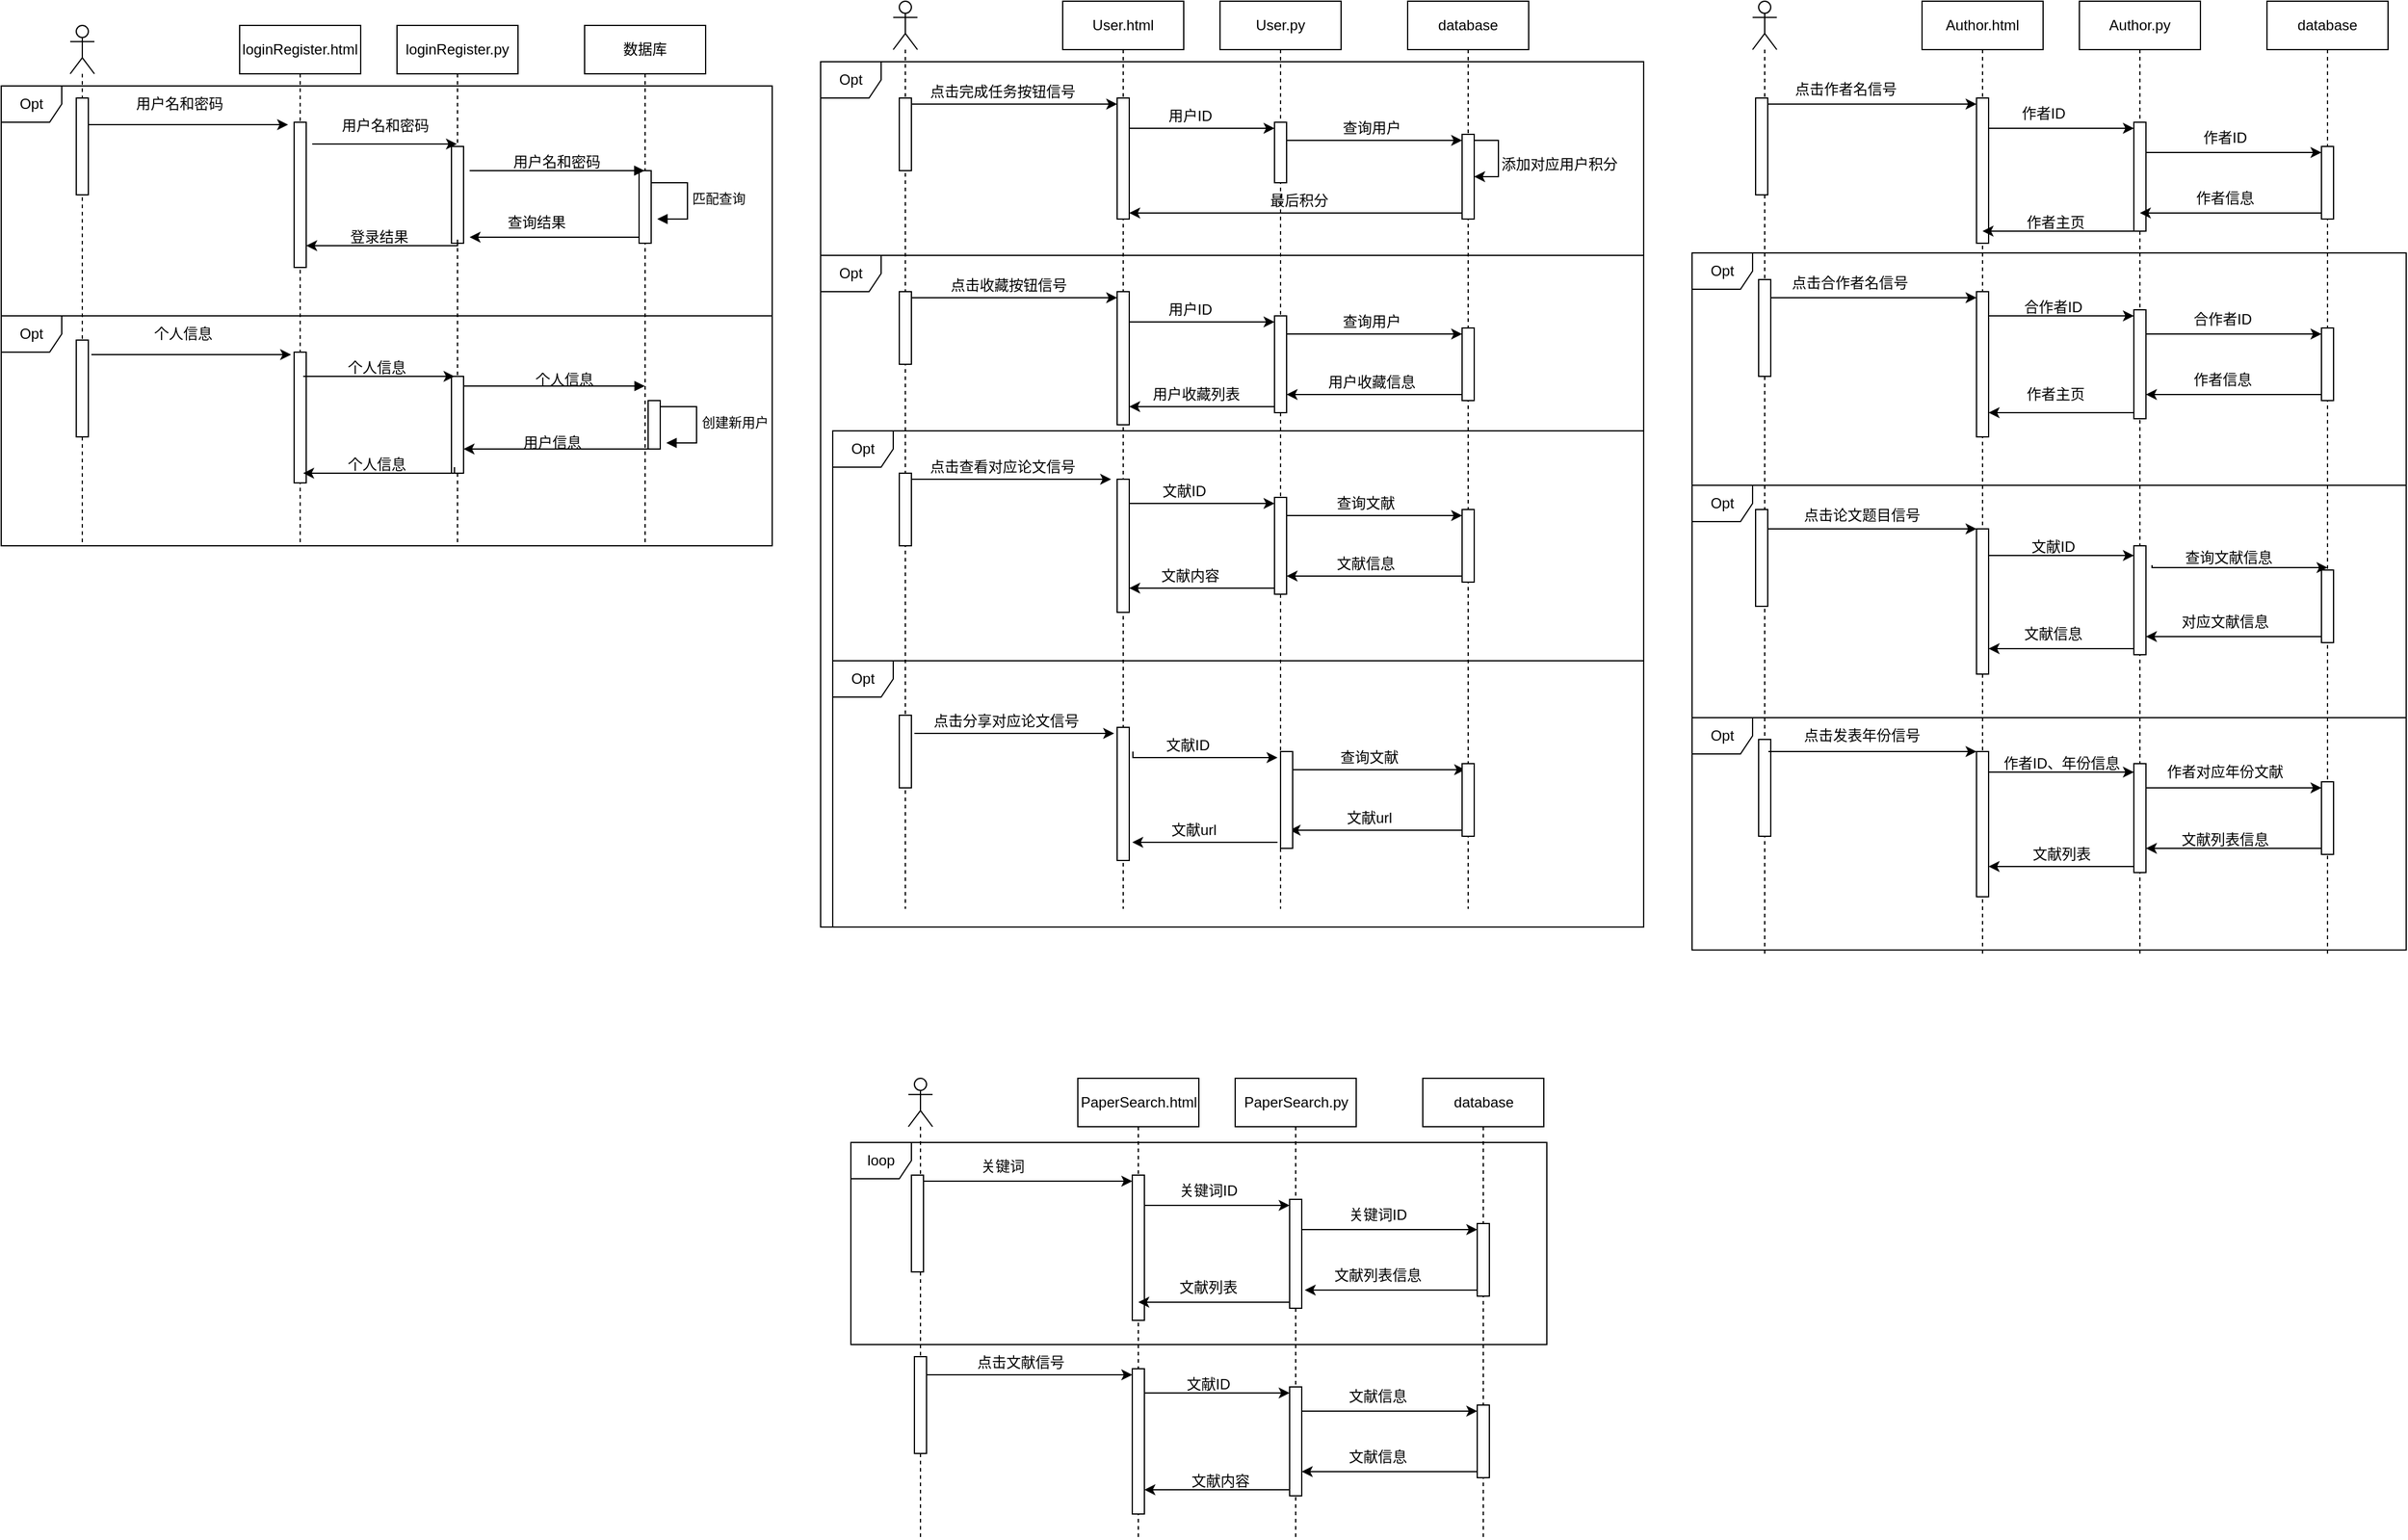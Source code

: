 <mxfile version="22.0.4" type="github">
  <diagram name="Page-1" id="13e1069c-82ec-6db2-03f1-153e76fe0fe0">
    <mxGraphModel dx="1386" dy="1643" grid="1" gridSize="10" guides="1" tooltips="1" connect="1" arrows="1" fold="1" page="1" pageScale="1" pageWidth="1100" pageHeight="850" background="none" math="0" shadow="0">
      <root>
        <mxCell id="0" />
        <mxCell id="1" parent="0" />
        <mxCell id="PzoKav7dEEls6F5gKGj7-4" value="loginRegister.html" style="shape=umlLifeline;perimeter=lifelinePerimeter;whiteSpace=wrap;html=1;container=1;dropTarget=0;collapsible=0;recursiveResize=0;outlineConnect=0;portConstraint=eastwest;newEdgeStyle={&quot;edgeStyle&quot;:&quot;elbowEdgeStyle&quot;,&quot;elbow&quot;:&quot;vertical&quot;,&quot;curved&quot;:0,&quot;rounded&quot;:0};" parent="1" vertex="1">
          <mxGeometry x="360" y="-30" width="100" height="430" as="geometry" />
        </mxCell>
        <mxCell id="PzoKav7dEEls6F5gKGj7-5" value="" style="html=1;points=[[0,0,0,0,5],[0,1,0,0,-5],[1,0,0,0,5],[1,1,0,0,-5]];perimeter=orthogonalPerimeter;outlineConnect=0;targetShapes=umlLifeline;portConstraint=eastwest;newEdgeStyle={&quot;curved&quot;:0,&quot;rounded&quot;:0};" parent="PzoKav7dEEls6F5gKGj7-4" vertex="1">
          <mxGeometry x="45" y="80" width="10" height="120" as="geometry" />
        </mxCell>
        <mxCell id="PzoKav7dEEls6F5gKGj7-231" value="" style="html=1;points=[[0,0,0,0,5],[0,1,0,0,-5],[1,0,0,0,5],[1,1,0,0,-5]];perimeter=orthogonalPerimeter;outlineConnect=0;targetShapes=umlLifeline;portConstraint=eastwest;newEdgeStyle={&quot;curved&quot;:0,&quot;rounded&quot;:0};" parent="PzoKav7dEEls6F5gKGj7-4" vertex="1">
          <mxGeometry x="45" y="270" width="10" height="108" as="geometry" />
        </mxCell>
        <mxCell id="PzoKav7dEEls6F5gKGj7-16" value="数据库" style="shape=umlLifeline;perimeter=lifelinePerimeter;whiteSpace=wrap;html=1;container=1;dropTarget=0;collapsible=0;recursiveResize=0;outlineConnect=0;portConstraint=eastwest;newEdgeStyle={&quot;edgeStyle&quot;:&quot;elbowEdgeStyle&quot;,&quot;elbow&quot;:&quot;vertical&quot;,&quot;curved&quot;:0,&quot;rounded&quot;:0};" parent="1" vertex="1">
          <mxGeometry x="645" y="-30" width="100" height="430" as="geometry" />
        </mxCell>
        <mxCell id="PzoKav7dEEls6F5gKGj7-17" value="" style="html=1;points=[[0,0,0,0,5],[0,1,0,0,-5],[1,0,0,0,5],[1,1,0,0,-5]];perimeter=orthogonalPerimeter;outlineConnect=0;targetShapes=umlLifeline;portConstraint=eastwest;newEdgeStyle={&quot;curved&quot;:0,&quot;rounded&quot;:0};" parent="PzoKav7dEEls6F5gKGj7-16" vertex="1">
          <mxGeometry x="45" y="120" width="10" height="60" as="geometry" />
        </mxCell>
        <mxCell id="PzoKav7dEEls6F5gKGj7-27" value="匹配查询" style="html=1;align=left;spacingLeft=2;endArrow=block;rounded=0;edgeStyle=orthogonalEdgeStyle;curved=0;rounded=0;" parent="PzoKav7dEEls6F5gKGj7-16" edge="1">
          <mxGeometry relative="1" as="geometry">
            <mxPoint x="55" y="130" as="sourcePoint" />
            <Array as="points">
              <mxPoint x="85" y="160" />
            </Array>
            <mxPoint x="60" y="160" as="targetPoint" />
          </mxGeometry>
        </mxCell>
        <mxCell id="PzoKav7dEEls6F5gKGj7-20" value="" style="shape=umlLifeline;perimeter=lifelinePerimeter;whiteSpace=wrap;html=1;container=1;dropTarget=0;collapsible=0;recursiveResize=0;outlineConnect=0;portConstraint=eastwest;newEdgeStyle={&quot;curved&quot;:0,&quot;rounded&quot;:0};participant=umlActor;" parent="1" vertex="1">
          <mxGeometry x="220" y="-30" width="20" height="430" as="geometry" />
        </mxCell>
        <mxCell id="PzoKav7dEEls6F5gKGj7-21" value="" style="html=1;points=[[0,0,0,0,5],[0,1,0,0,-5],[1,0,0,0,5],[1,1,0,0,-5]];perimeter=orthogonalPerimeter;outlineConnect=0;targetShapes=umlLifeline;portConstraint=eastwest;newEdgeStyle={&quot;curved&quot;:0,&quot;rounded&quot;:0};" parent="PzoKav7dEEls6F5gKGj7-20" vertex="1">
          <mxGeometry x="5" y="60" width="10" height="80" as="geometry" />
        </mxCell>
        <mxCell id="PzoKav7dEEls6F5gKGj7-230" value="" style="html=1;points=[[0,0,0,0,5],[0,1,0,0,-5],[1,0,0,0,5],[1,1,0,0,-5]];perimeter=orthogonalPerimeter;outlineConnect=0;targetShapes=umlLifeline;portConstraint=eastwest;newEdgeStyle={&quot;curved&quot;:0,&quot;rounded&quot;:0};" parent="PzoKav7dEEls6F5gKGj7-20" vertex="1">
          <mxGeometry x="5" y="260" width="10" height="80" as="geometry" />
        </mxCell>
        <mxCell id="PzoKav7dEEls6F5gKGj7-22" style="edgeStyle=orthogonalEdgeStyle;rounded=0;orthogonalLoop=1;jettySize=auto;html=1;curved=0;" parent="1" edge="1">
          <mxGeometry relative="1" as="geometry">
            <mxPoint x="235" y="52" as="sourcePoint" />
            <mxPoint x="400" y="52" as="targetPoint" />
          </mxGeometry>
        </mxCell>
        <mxCell id="PzoKav7dEEls6F5gKGj7-23" value="用户名和密码" style="text;html=1;align=center;verticalAlign=middle;resizable=0;points=[];autosize=1;strokeColor=none;fillColor=none;" parent="1" vertex="1">
          <mxGeometry x="260" y="20" width="100" height="30" as="geometry" />
        </mxCell>
        <mxCell id="PzoKav7dEEls6F5gKGj7-7" value="" style="html=1;align=left;spacingLeft=2;endArrow=block;rounded=0;edgeStyle=orthogonalEdgeStyle;rounded=0;" parent="1" target="PzoKav7dEEls6F5gKGj7-16" edge="1">
          <mxGeometry x="-0.003" relative="1" as="geometry">
            <mxPoint x="550" y="90" as="sourcePoint" />
            <Array as="points">
              <mxPoint x="550" y="90" />
            </Array>
            <mxPoint x="694.5" y="110" as="targetPoint" />
            <mxPoint as="offset" />
          </mxGeometry>
        </mxCell>
        <mxCell id="PzoKav7dEEls6F5gKGj7-24" value="&amp;nbsp;用户名和密码" style="text;html=1;align=center;verticalAlign=middle;resizable=0;points=[];autosize=1;strokeColor=none;fillColor=none;" parent="1" vertex="1">
          <mxGeometry x="570" y="68" width="100" height="30" as="geometry" />
        </mxCell>
        <mxCell id="PzoKav7dEEls6F5gKGj7-28" style="edgeStyle=orthogonalEdgeStyle;rounded=0;orthogonalLoop=1;jettySize=auto;html=1;curved=0;exitX=0;exitY=1;exitDx=0;exitDy=-5;exitPerimeter=0;" parent="1" source="PzoKav7dEEls6F5gKGj7-17" edge="1">
          <mxGeometry relative="1" as="geometry">
            <mxPoint x="550" y="145" as="targetPoint" />
            <Array as="points">
              <mxPoint x="585" y="145" />
              <mxPoint x="585" y="145" />
            </Array>
          </mxGeometry>
        </mxCell>
        <mxCell id="PzoKav7dEEls6F5gKGj7-29" value="查询结果" style="text;html=1;align=center;verticalAlign=middle;resizable=0;points=[];autosize=1;strokeColor=none;fillColor=none;" parent="1" vertex="1">
          <mxGeometry x="570" y="118" width="70" height="30" as="geometry" />
        </mxCell>
        <mxCell id="PzoKav7dEEls6F5gKGj7-141" value="loginRegister.py" style="shape=umlLifeline;perimeter=lifelinePerimeter;whiteSpace=wrap;html=1;container=1;dropTarget=0;collapsible=0;recursiveResize=0;outlineConnect=0;portConstraint=eastwest;newEdgeStyle={&quot;edgeStyle&quot;:&quot;elbowEdgeStyle&quot;,&quot;elbow&quot;:&quot;vertical&quot;,&quot;curved&quot;:0,&quot;rounded&quot;:0};" parent="1" vertex="1">
          <mxGeometry x="490" y="-30" width="100" height="430" as="geometry" />
        </mxCell>
        <mxCell id="PzoKav7dEEls6F5gKGj7-142" value="" style="html=1;points=[[0,0,0,0,5],[0,1,0,0,-5],[1,0,0,0,5],[1,1,0,0,-5]];perimeter=orthogonalPerimeter;outlineConnect=0;targetShapes=umlLifeline;portConstraint=eastwest;newEdgeStyle={&quot;curved&quot;:0,&quot;rounded&quot;:0};" parent="PzoKav7dEEls6F5gKGj7-141" vertex="1">
          <mxGeometry x="45" y="100" width="10" height="80" as="geometry" />
        </mxCell>
        <mxCell id="PzoKav7dEEls6F5gKGj7-232" value="" style="html=1;points=[[0,0,0,0,5],[0,1,0,0,-5],[1,0,0,0,5],[1,1,0,0,-5]];perimeter=orthogonalPerimeter;outlineConnect=0;targetShapes=umlLifeline;portConstraint=eastwest;newEdgeStyle={&quot;curved&quot;:0,&quot;rounded&quot;:0};" parent="PzoKav7dEEls6F5gKGj7-141" vertex="1">
          <mxGeometry x="45" y="290" width="10" height="80" as="geometry" />
        </mxCell>
        <mxCell id="PzoKav7dEEls6F5gKGj7-146" value="" style="endArrow=classic;html=1;rounded=0;" parent="1" edge="1">
          <mxGeometry width="50" height="50" relative="1" as="geometry">
            <mxPoint x="420" y="68" as="sourcePoint" />
            <mxPoint x="539.5" y="68" as="targetPoint" />
            <Array as="points">
              <mxPoint x="470" y="68" />
            </Array>
          </mxGeometry>
        </mxCell>
        <mxCell id="PzoKav7dEEls6F5gKGj7-147" value="用户名和密码" style="text;html=1;align=center;verticalAlign=middle;resizable=0;points=[];autosize=1;strokeColor=none;fillColor=none;" parent="1" vertex="1">
          <mxGeometry x="430" y="38" width="100" height="30" as="geometry" />
        </mxCell>
        <mxCell id="PzoKav7dEEls6F5gKGj7-148" style="edgeStyle=orthogonalEdgeStyle;rounded=0;orthogonalLoop=1;jettySize=auto;html=1;curved=0;exitX=0;exitY=1;exitDx=0;exitDy=-5;exitPerimeter=0;" parent="1" edge="1">
          <mxGeometry relative="1" as="geometry">
            <mxPoint x="540" y="147" as="sourcePoint" />
            <mxPoint x="415" y="152" as="targetPoint" />
            <Array as="points">
              <mxPoint x="540" y="152" />
            </Array>
          </mxGeometry>
        </mxCell>
        <mxCell id="PzoKav7dEEls6F5gKGj7-149" value="登录结果" style="text;html=1;align=center;verticalAlign=middle;resizable=0;points=[];autosize=1;strokeColor=none;fillColor=none;" parent="1" vertex="1">
          <mxGeometry x="440" y="130" width="70" height="30" as="geometry" />
        </mxCell>
        <mxCell id="PzoKav7dEEls6F5gKGj7-150" value="User.html" style="shape=umlLifeline;perimeter=lifelinePerimeter;whiteSpace=wrap;html=1;container=1;dropTarget=0;collapsible=0;recursiveResize=0;outlineConnect=0;portConstraint=eastwest;newEdgeStyle={&quot;edgeStyle&quot;:&quot;elbowEdgeStyle&quot;,&quot;elbow&quot;:&quot;vertical&quot;,&quot;curved&quot;:0,&quot;rounded&quot;:0};" parent="1" vertex="1">
          <mxGeometry x="1040" y="-50" width="100" height="750" as="geometry" />
        </mxCell>
        <mxCell id="PzoKav7dEEls6F5gKGj7-151" value="" style="html=1;points=[[0,0,0,0,5],[0,1,0,0,-5],[1,0,0,0,5],[1,1,0,0,-5]];perimeter=orthogonalPerimeter;outlineConnect=0;targetShapes=umlLifeline;portConstraint=eastwest;newEdgeStyle={&quot;curved&quot;:0,&quot;rounded&quot;:0};" parent="PzoKav7dEEls6F5gKGj7-150" vertex="1">
          <mxGeometry x="45" y="80" width="10" height="100" as="geometry" />
        </mxCell>
        <mxCell id="PzoKav7dEEls6F5gKGj7-243" value="" style="html=1;points=[[0,0,0,0,5],[0,1,0,0,-5],[1,0,0,0,5],[1,1,0,0,-5]];perimeter=orthogonalPerimeter;outlineConnect=0;targetShapes=umlLifeline;portConstraint=eastwest;newEdgeStyle={&quot;curved&quot;:0,&quot;rounded&quot;:0};" parent="PzoKav7dEEls6F5gKGj7-150" vertex="1">
          <mxGeometry x="45" y="395" width="10" height="110" as="geometry" />
        </mxCell>
        <mxCell id="PzoKav7dEEls6F5gKGj7-284" value="" style="html=1;points=[[0,0,0,0,5],[0,1,0,0,-5],[1,0,0,0,5],[1,1,0,0,-5]];perimeter=orthogonalPerimeter;outlineConnect=0;targetShapes=umlLifeline;portConstraint=eastwest;newEdgeStyle={&quot;curved&quot;:0,&quot;rounded&quot;:0};" parent="PzoKav7dEEls6F5gKGj7-150" vertex="1">
          <mxGeometry x="45" y="600" width="10" height="110" as="geometry" />
        </mxCell>
        <mxCell id="PzoKav7dEEls6F5gKGj7-152" value="database" style="shape=umlLifeline;perimeter=lifelinePerimeter;whiteSpace=wrap;html=1;container=1;dropTarget=0;collapsible=0;recursiveResize=0;outlineConnect=0;portConstraint=eastwest;newEdgeStyle={&quot;edgeStyle&quot;:&quot;elbowEdgeStyle&quot;,&quot;elbow&quot;:&quot;vertical&quot;,&quot;curved&quot;:0,&quot;rounded&quot;:0};" parent="1" vertex="1">
          <mxGeometry x="1325" y="-50" width="100" height="750" as="geometry" />
        </mxCell>
        <mxCell id="PzoKav7dEEls6F5gKGj7-153" value="" style="html=1;points=[[0,0,0,0,5],[0,1,0,0,-5],[1,0,0,0,5],[1,1,0,0,-5]];perimeter=orthogonalPerimeter;outlineConnect=0;targetShapes=umlLifeline;portConstraint=eastwest;newEdgeStyle={&quot;curved&quot;:0,&quot;rounded&quot;:0};" parent="PzoKav7dEEls6F5gKGj7-152" vertex="1">
          <mxGeometry x="45" y="110" width="10" height="70" as="geometry" />
        </mxCell>
        <mxCell id="PzoKav7dEEls6F5gKGj7-179" value="" style="html=1;points=[[0,0,0,0,5],[0,1,0,0,-5],[1,0,0,0,5],[1,1,0,0,-5]];perimeter=orthogonalPerimeter;outlineConnect=0;targetShapes=umlLifeline;portConstraint=eastwest;newEdgeStyle={&quot;curved&quot;:0,&quot;rounded&quot;:0};" parent="PzoKav7dEEls6F5gKGj7-152" vertex="1">
          <mxGeometry x="45" y="270" width="10" height="60" as="geometry" />
        </mxCell>
        <mxCell id="PzoKav7dEEls6F5gKGj7-188" style="edgeStyle=orthogonalEdgeStyle;rounded=0;orthogonalLoop=1;jettySize=auto;html=1;curved=0;exitX=1;exitY=0;exitDx=0;exitDy=5;exitPerimeter=0;" parent="PzoKav7dEEls6F5gKGj7-152" source="PzoKav7dEEls6F5gKGj7-153" target="PzoKav7dEEls6F5gKGj7-153" edge="1">
          <mxGeometry relative="1" as="geometry" />
        </mxCell>
        <mxCell id="PzoKav7dEEls6F5gKGj7-239" value="" style="html=1;points=[[0,0,0,0,5],[0,1,0,0,-5],[1,0,0,0,5],[1,1,0,0,-5]];perimeter=orthogonalPerimeter;outlineConnect=0;targetShapes=umlLifeline;portConstraint=eastwest;newEdgeStyle={&quot;curved&quot;:0,&quot;rounded&quot;:0};" parent="PzoKav7dEEls6F5gKGj7-152" vertex="1">
          <mxGeometry x="45" y="420" width="10" height="60" as="geometry" />
        </mxCell>
        <mxCell id="PzoKav7dEEls6F5gKGj7-155" value="" style="shape=umlLifeline;perimeter=lifelinePerimeter;whiteSpace=wrap;html=1;container=1;dropTarget=0;collapsible=0;recursiveResize=0;outlineConnect=0;portConstraint=eastwest;newEdgeStyle={&quot;curved&quot;:0,&quot;rounded&quot;:0};participant=umlActor;" parent="1" vertex="1">
          <mxGeometry x="900" y="-50" width="20" height="750" as="geometry" />
        </mxCell>
        <mxCell id="PzoKav7dEEls6F5gKGj7-178" style="edgeStyle=orthogonalEdgeStyle;rounded=0;orthogonalLoop=1;jettySize=auto;html=1;curved=0;entryX=0;entryY=0;entryDx=0;entryDy=5;entryPerimeter=0;" parent="PzoKav7dEEls6F5gKGj7-155" source="PzoKav7dEEls6F5gKGj7-177" edge="1">
          <mxGeometry relative="1" as="geometry">
            <mxPoint x="185" y="245" as="targetPoint" />
            <Array as="points">
              <mxPoint x="60" y="245" />
              <mxPoint x="60" y="245" />
            </Array>
          </mxGeometry>
        </mxCell>
        <mxCell id="PzoKav7dEEls6F5gKGj7-244" value="" style="html=1;points=[[0,0,0,0,5],[0,1,0,0,-5],[1,0,0,0,5],[1,1,0,0,-5]];perimeter=orthogonalPerimeter;outlineConnect=0;targetShapes=umlLifeline;portConstraint=eastwest;newEdgeStyle={&quot;curved&quot;:0,&quot;rounded&quot;:0};" parent="PzoKav7dEEls6F5gKGj7-155" vertex="1">
          <mxGeometry x="5" y="390" width="10" height="60" as="geometry" />
        </mxCell>
        <mxCell id="PzoKav7dEEls6F5gKGj7-283" value="" style="html=1;points=[[0,0,0,0,5],[0,1,0,0,-5],[1,0,0,0,5],[1,1,0,0,-5]];perimeter=orthogonalPerimeter;outlineConnect=0;targetShapes=umlLifeline;portConstraint=eastwest;newEdgeStyle={&quot;curved&quot;:0,&quot;rounded&quot;:0};" parent="PzoKav7dEEls6F5gKGj7-155" vertex="1">
          <mxGeometry x="5" y="590" width="10" height="60" as="geometry" />
        </mxCell>
        <mxCell id="PzoKav7dEEls6F5gKGj7-157" value="User.py" style="shape=umlLifeline;perimeter=lifelinePerimeter;whiteSpace=wrap;html=1;container=1;dropTarget=0;collapsible=0;recursiveResize=0;outlineConnect=0;portConstraint=eastwest;newEdgeStyle={&quot;edgeStyle&quot;:&quot;elbowEdgeStyle&quot;,&quot;elbow&quot;:&quot;vertical&quot;,&quot;curved&quot;:0,&quot;rounded&quot;:0};" parent="1" vertex="1">
          <mxGeometry x="1170" y="-50" width="100" height="750" as="geometry" />
        </mxCell>
        <mxCell id="PzoKav7dEEls6F5gKGj7-158" value="" style="html=1;points=[[0,0,0,0,5],[0,1,0,0,-5],[1,0,0,0,5],[1,1,0,0,-5]];perimeter=orthogonalPerimeter;outlineConnect=0;targetShapes=umlLifeline;portConstraint=eastwest;newEdgeStyle={&quot;curved&quot;:0,&quot;rounded&quot;:0};" parent="PzoKav7dEEls6F5gKGj7-157" vertex="1">
          <mxGeometry x="45" y="100" width="10" height="50" as="geometry" />
        </mxCell>
        <mxCell id="PzoKav7dEEls6F5gKGj7-183" style="rounded=0;orthogonalLoop=1;jettySize=auto;html=1;exitX=0;exitY=0;exitDx=0;exitDy=5;exitPerimeter=0;endArrow=none;endFill=0;" parent="PzoKav7dEEls6F5gKGj7-157" source="PzoKav7dEEls6F5gKGj7-158" target="PzoKav7dEEls6F5gKGj7-158" edge="1">
          <mxGeometry relative="1" as="geometry" />
        </mxCell>
        <mxCell id="PzoKav7dEEls6F5gKGj7-254" value="" style="html=1;points=[[0,0,0,0,5],[0,1,0,0,-5],[1,0,0,0,5],[1,1,0,0,-5]];perimeter=orthogonalPerimeter;outlineConnect=0;targetShapes=umlLifeline;portConstraint=eastwest;newEdgeStyle={&quot;curved&quot;:0,&quot;rounded&quot;:0};" parent="PzoKav7dEEls6F5gKGj7-157" vertex="1">
          <mxGeometry x="45" y="410" width="10" height="80" as="geometry" />
        </mxCell>
        <mxCell id="PzoKav7dEEls6F5gKGj7-159" value="PaperSearch.html" style="shape=umlLifeline;perimeter=lifelinePerimeter;whiteSpace=wrap;html=1;container=1;dropTarget=0;collapsible=0;recursiveResize=0;outlineConnect=0;portConstraint=eastwest;newEdgeStyle={&quot;edgeStyle&quot;:&quot;elbowEdgeStyle&quot;,&quot;elbow&quot;:&quot;vertical&quot;,&quot;curved&quot;:0,&quot;rounded&quot;:0};" parent="1" vertex="1">
          <mxGeometry x="1052.5" y="840" width="100" height="380" as="geometry" />
        </mxCell>
        <mxCell id="PzoKav7dEEls6F5gKGj7-160" value="" style="html=1;points=[[0,0,0,0,5],[0,1,0,0,-5],[1,0,0,0,5],[1,1,0,0,-5]];perimeter=orthogonalPerimeter;outlineConnect=0;targetShapes=umlLifeline;portConstraint=eastwest;newEdgeStyle={&quot;curved&quot;:0,&quot;rounded&quot;:0};" parent="PzoKav7dEEls6F5gKGj7-159" vertex="1">
          <mxGeometry x="45" y="80" width="10" height="120" as="geometry" />
        </mxCell>
        <mxCell id="PzoKav7dEEls6F5gKGj7-302" value="" style="html=1;points=[[0,0,0,0,5],[0,1,0,0,-5],[1,0,0,0,5],[1,1,0,0,-5]];perimeter=orthogonalPerimeter;outlineConnect=0;targetShapes=umlLifeline;portConstraint=eastwest;newEdgeStyle={&quot;curved&quot;:0,&quot;rounded&quot;:0};" parent="PzoKav7dEEls6F5gKGj7-159" vertex="1">
          <mxGeometry x="45" y="240" width="10" height="120" as="geometry" />
        </mxCell>
        <mxCell id="PzoKav7dEEls6F5gKGj7-161" value="database" style="shape=umlLifeline;perimeter=lifelinePerimeter;whiteSpace=wrap;html=1;container=1;dropTarget=0;collapsible=0;recursiveResize=0;outlineConnect=0;portConstraint=eastwest;newEdgeStyle={&quot;edgeStyle&quot;:&quot;elbowEdgeStyle&quot;,&quot;elbow&quot;:&quot;vertical&quot;,&quot;curved&quot;:0,&quot;rounded&quot;:0};" parent="1" vertex="1">
          <mxGeometry x="1337.5" y="840" width="100" height="380" as="geometry" />
        </mxCell>
        <mxCell id="PzoKav7dEEls6F5gKGj7-162" value="" style="html=1;points=[[0,0,0,0,5],[0,1,0,0,-5],[1,0,0,0,5],[1,1,0,0,-5]];perimeter=orthogonalPerimeter;outlineConnect=0;targetShapes=umlLifeline;portConstraint=eastwest;newEdgeStyle={&quot;curved&quot;:0,&quot;rounded&quot;:0};" parent="PzoKav7dEEls6F5gKGj7-161" vertex="1">
          <mxGeometry x="45" y="120" width="10" height="60" as="geometry" />
        </mxCell>
        <mxCell id="PzoKav7dEEls6F5gKGj7-306" value="" style="html=1;points=[[0,0,0,0,5],[0,1,0,0,-5],[1,0,0,0,5],[1,1,0,0,-5]];perimeter=orthogonalPerimeter;outlineConnect=0;targetShapes=umlLifeline;portConstraint=eastwest;newEdgeStyle={&quot;curved&quot;:0,&quot;rounded&quot;:0};" parent="PzoKav7dEEls6F5gKGj7-161" vertex="1">
          <mxGeometry x="45" y="270" width="10" height="60" as="geometry" />
        </mxCell>
        <mxCell id="PzoKav7dEEls6F5gKGj7-164" value="" style="shape=umlLifeline;perimeter=lifelinePerimeter;whiteSpace=wrap;html=1;container=1;dropTarget=0;collapsible=0;recursiveResize=0;outlineConnect=0;portConstraint=eastwest;newEdgeStyle={&quot;curved&quot;:0,&quot;rounded&quot;:0};participant=umlActor;" parent="1" vertex="1">
          <mxGeometry x="912.5" y="840" width="20" height="380" as="geometry" />
        </mxCell>
        <mxCell id="PzoKav7dEEls6F5gKGj7-165" value="" style="html=1;points=[[0,0,0,0,5],[0,1,0,0,-5],[1,0,0,0,5],[1,1,0,0,-5]];perimeter=orthogonalPerimeter;outlineConnect=0;targetShapes=umlLifeline;portConstraint=eastwest;newEdgeStyle={&quot;curved&quot;:0,&quot;rounded&quot;:0};" parent="PzoKav7dEEls6F5gKGj7-164" vertex="1">
          <mxGeometry x="2.5" y="80" width="10" height="80" as="geometry" />
        </mxCell>
        <mxCell id="PzoKav7dEEls6F5gKGj7-299" value="" style="html=1;points=[[0,0,0,0,5],[0,1,0,0,-5],[1,0,0,0,5],[1,1,0,0,-5]];perimeter=orthogonalPerimeter;outlineConnect=0;targetShapes=umlLifeline;portConstraint=eastwest;newEdgeStyle={&quot;curved&quot;:0,&quot;rounded&quot;:0};" parent="PzoKav7dEEls6F5gKGj7-164" vertex="1">
          <mxGeometry x="5" y="230" width="10" height="80" as="geometry" />
        </mxCell>
        <mxCell id="PzoKav7dEEls6F5gKGj7-166" value="PaperSearch.py" style="shape=umlLifeline;perimeter=lifelinePerimeter;whiteSpace=wrap;html=1;container=1;dropTarget=0;collapsible=0;recursiveResize=0;outlineConnect=0;portConstraint=eastwest;newEdgeStyle={&quot;edgeStyle&quot;:&quot;elbowEdgeStyle&quot;,&quot;elbow&quot;:&quot;vertical&quot;,&quot;curved&quot;:0,&quot;rounded&quot;:0};" parent="1" vertex="1">
          <mxGeometry x="1182.5" y="840" width="100" height="380" as="geometry" />
        </mxCell>
        <mxCell id="PzoKav7dEEls6F5gKGj7-167" value="" style="html=1;points=[[0,0,0,0,5],[0,1,0,0,-5],[1,0,0,0,5],[1,1,0,0,-5]];perimeter=orthogonalPerimeter;outlineConnect=0;targetShapes=umlLifeline;portConstraint=eastwest;newEdgeStyle={&quot;curved&quot;:0,&quot;rounded&quot;:0};" parent="PzoKav7dEEls6F5gKGj7-166" vertex="1">
          <mxGeometry x="45" y="100" width="10" height="90" as="geometry" />
        </mxCell>
        <mxCell id="PzoKav7dEEls6F5gKGj7-305" value="" style="html=1;points=[[0,0,0,0,5],[0,1,0,0,-5],[1,0,0,0,5],[1,1,0,0,-5]];perimeter=orthogonalPerimeter;outlineConnect=0;targetShapes=umlLifeline;portConstraint=eastwest;newEdgeStyle={&quot;curved&quot;:0,&quot;rounded&quot;:0};" parent="PzoKav7dEEls6F5gKGj7-166" vertex="1">
          <mxGeometry x="45" y="255" width="10" height="90" as="geometry" />
        </mxCell>
        <mxCell id="PzoKav7dEEls6F5gKGj7-168" style="edgeStyle=orthogonalEdgeStyle;rounded=0;orthogonalLoop=1;jettySize=auto;html=1;curved=0;entryX=0;entryY=0;entryDx=0;entryDy=5;entryPerimeter=0;" parent="1" source="PzoKav7dEEls6F5gKGj7-156" target="PzoKav7dEEls6F5gKGj7-151" edge="1">
          <mxGeometry relative="1" as="geometry">
            <Array as="points">
              <mxPoint x="960" y="35" />
              <mxPoint x="960" y="35" />
            </Array>
          </mxGeometry>
        </mxCell>
        <mxCell id="PzoKav7dEEls6F5gKGj7-171" value="Opt" style="shape=umlFrame;whiteSpace=wrap;html=1;pointerEvents=0;recursiveResize=0;container=1;collapsible=0;width=50;" parent="1" vertex="1">
          <mxGeometry x="840" width="680" height="715" as="geometry" />
        </mxCell>
        <mxCell id="PzoKav7dEEls6F5gKGj7-173" value="Opt" style="shape=umlFrame;whiteSpace=wrap;html=1;pointerEvents=0;recursiveResize=0;container=1;collapsible=0;width=50;" parent="PzoKav7dEEls6F5gKGj7-171" vertex="1">
          <mxGeometry y="160" width="680" height="555" as="geometry" />
        </mxCell>
        <mxCell id="PzoKav7dEEls6F5gKGj7-198" style="edgeStyle=orthogonalEdgeStyle;rounded=0;orthogonalLoop=1;jettySize=auto;html=1;curved=0;exitX=0;exitY=1;exitDx=0;exitDy=-5;exitPerimeter=0;" parent="PzoKav7dEEls6F5gKGj7-173" source="PzoKav7dEEls6F5gKGj7-175" target="PzoKav7dEEls6F5gKGj7-176" edge="1">
          <mxGeometry relative="1" as="geometry">
            <Array as="points">
              <mxPoint x="290" y="125" />
              <mxPoint x="290" y="125" />
            </Array>
          </mxGeometry>
        </mxCell>
        <mxCell id="PzoKav7dEEls6F5gKGj7-175" value="" style="html=1;points=[[0,0,0,0,5],[0,1,0,0,-5],[1,0,0,0,5],[1,1,0,0,-5]];perimeter=orthogonalPerimeter;outlineConnect=0;targetShapes=umlLifeline;portConstraint=eastwest;newEdgeStyle={&quot;curved&quot;:0,&quot;rounded&quot;:0};" parent="PzoKav7dEEls6F5gKGj7-173" vertex="1">
          <mxGeometry x="375" y="50" width="10" height="80" as="geometry" />
        </mxCell>
        <mxCell id="PzoKav7dEEls6F5gKGj7-176" value="" style="html=1;points=[[0,0,0,0,5],[0,1,0,0,-5],[1,0,0,0,5],[1,1,0,0,-5]];perimeter=orthogonalPerimeter;outlineConnect=0;targetShapes=umlLifeline;portConstraint=eastwest;newEdgeStyle={&quot;curved&quot;:0,&quot;rounded&quot;:0};" parent="PzoKav7dEEls6F5gKGj7-173" vertex="1">
          <mxGeometry x="245" y="30" width="10" height="110" as="geometry" />
        </mxCell>
        <mxCell id="PzoKav7dEEls6F5gKGj7-177" value="" style="html=1;points=[[0,0,0,0,5],[0,1,0,0,-5],[1,0,0,0,5],[1,1,0,0,-5]];perimeter=orthogonalPerimeter;outlineConnect=0;targetShapes=umlLifeline;portConstraint=eastwest;newEdgeStyle={&quot;curved&quot;:0,&quot;rounded&quot;:0};" parent="PzoKav7dEEls6F5gKGj7-173" vertex="1">
          <mxGeometry x="65" y="30" width="10" height="60" as="geometry" />
        </mxCell>
        <mxCell id="PzoKav7dEEls6F5gKGj7-182" value="点击收藏按钮信号" style="text;html=1;align=center;verticalAlign=middle;resizable=0;points=[];autosize=1;strokeColor=none;fillColor=none;" parent="PzoKav7dEEls6F5gKGj7-173" vertex="1">
          <mxGeometry x="95" y="10" width="120" height="30" as="geometry" />
        </mxCell>
        <mxCell id="PzoKav7dEEls6F5gKGj7-192" value="用户ID" style="text;html=1;align=center;verticalAlign=middle;resizable=0;points=[];autosize=1;strokeColor=none;fillColor=none;" parent="PzoKav7dEEls6F5gKGj7-173" vertex="1">
          <mxGeometry x="275" y="30" width="60" height="30" as="geometry" />
        </mxCell>
        <mxCell id="PzoKav7dEEls6F5gKGj7-193" value="查询用户" style="text;html=1;align=center;verticalAlign=middle;resizable=0;points=[];autosize=1;strokeColor=none;fillColor=none;" parent="PzoKav7dEEls6F5gKGj7-173" vertex="1">
          <mxGeometry x="420" y="40" width="70" height="30" as="geometry" />
        </mxCell>
        <mxCell id="PzoKav7dEEls6F5gKGj7-194" style="edgeStyle=orthogonalEdgeStyle;rounded=0;orthogonalLoop=1;jettySize=auto;html=1;curved=0;exitX=1;exitY=0;exitDx=0;exitDy=5;exitPerimeter=0;entryX=0;entryY=0;entryDx=0;entryDy=5;entryPerimeter=0;" parent="PzoKav7dEEls6F5gKGj7-173" edge="1">
          <mxGeometry relative="1" as="geometry">
            <mxPoint x="255" y="35" as="sourcePoint" />
            <mxPoint x="375" y="55" as="targetPoint" />
            <Array as="points">
              <mxPoint x="255" y="55" />
            </Array>
          </mxGeometry>
        </mxCell>
        <mxCell id="PzoKav7dEEls6F5gKGj7-195" style="edgeStyle=orthogonalEdgeStyle;rounded=0;orthogonalLoop=1;jettySize=auto;html=1;curved=0;exitX=1;exitY=0;exitDx=0;exitDy=5;exitPerimeter=0;entryX=0;entryY=0;entryDx=0;entryDy=5;entryPerimeter=0;" parent="PzoKav7dEEls6F5gKGj7-173" edge="1">
          <mxGeometry relative="1" as="geometry">
            <mxPoint x="385" y="55" as="sourcePoint" />
            <mxPoint x="530" y="65" as="targetPoint" />
            <Array as="points">
              <mxPoint x="385" y="65" />
            </Array>
          </mxGeometry>
        </mxCell>
        <mxCell id="PzoKav7dEEls6F5gKGj7-197" value="用户收藏信息" style="text;html=1;align=center;verticalAlign=middle;resizable=0;points=[];autosize=1;strokeColor=none;fillColor=none;" parent="PzoKav7dEEls6F5gKGj7-173" vertex="1">
          <mxGeometry x="405" y="90" width="100" height="30" as="geometry" />
        </mxCell>
        <mxCell id="PzoKav7dEEls6F5gKGj7-199" value="用户收藏列表" style="text;html=1;align=center;verticalAlign=middle;resizable=0;points=[];autosize=1;strokeColor=none;fillColor=none;" parent="PzoKav7dEEls6F5gKGj7-173" vertex="1">
          <mxGeometry x="260" y="100" width="100" height="30" as="geometry" />
        </mxCell>
        <mxCell id="PzoKav7dEEls6F5gKGj7-200" value="Opt" style="shape=umlFrame;whiteSpace=wrap;html=1;pointerEvents=0;recursiveResize=0;container=1;collapsible=0;width=50;" parent="PzoKav7dEEls6F5gKGj7-173" vertex="1">
          <mxGeometry x="10" y="145" width="670" height="410" as="geometry" />
        </mxCell>
        <mxCell id="PzoKav7dEEls6F5gKGj7-202" value="Opt" style="shape=umlFrame;whiteSpace=wrap;html=1;pointerEvents=0;recursiveResize=0;container=1;collapsible=0;width=50;" parent="PzoKav7dEEls6F5gKGj7-200" vertex="1">
          <mxGeometry y="190" width="670" height="220" as="geometry" />
        </mxCell>
        <mxCell id="PzoKav7dEEls6F5gKGj7-273" style="edgeStyle=orthogonalEdgeStyle;rounded=0;orthogonalLoop=1;jettySize=auto;html=1;curved=0;entryX=0;entryY=0;entryDx=0;entryDy=5;entryPerimeter=0;" parent="PzoKav7dEEls6F5gKGj7-202" edge="1">
          <mxGeometry relative="1" as="geometry">
            <mxPoint x="232.5" y="60" as="targetPoint" />
            <Array as="points">
              <mxPoint x="107.5" y="60" />
              <mxPoint x="107.5" y="60" />
            </Array>
            <mxPoint x="67.5" y="60" as="sourcePoint" />
          </mxGeometry>
        </mxCell>
        <mxCell id="PzoKav7dEEls6F5gKGj7-274" value="点击分享对应论文信号" style="text;html=1;align=center;verticalAlign=middle;resizable=0;points=[];autosize=1;strokeColor=none;fillColor=none;" parent="PzoKav7dEEls6F5gKGj7-202" vertex="1">
          <mxGeometry x="72.5" y="35" width="140" height="30" as="geometry" />
        </mxCell>
        <mxCell id="PzoKav7dEEls6F5gKGj7-275" value="文献ID" style="text;html=1;align=center;verticalAlign=middle;resizable=0;points=[];autosize=1;strokeColor=none;fillColor=none;" parent="PzoKav7dEEls6F5gKGj7-202" vertex="1">
          <mxGeometry x="262.5" y="55" width="60" height="30" as="geometry" />
        </mxCell>
        <mxCell id="PzoKav7dEEls6F5gKGj7-276" value="查询文献" style="text;html=1;align=center;verticalAlign=middle;resizable=0;points=[];autosize=1;strokeColor=none;fillColor=none;" parent="PzoKav7dEEls6F5gKGj7-202" vertex="1">
          <mxGeometry x="407.5" y="65" width="70" height="30" as="geometry" />
        </mxCell>
        <mxCell id="PzoKav7dEEls6F5gKGj7-277" value="文献url" style="text;html=1;align=center;verticalAlign=middle;resizable=0;points=[];autosize=1;strokeColor=none;fillColor=none;" parent="PzoKav7dEEls6F5gKGj7-202" vertex="1">
          <mxGeometry x="412.5" y="115" width="60" height="30" as="geometry" />
        </mxCell>
        <mxCell id="PzoKav7dEEls6F5gKGj7-278" value="文献url" style="text;html=1;align=center;verticalAlign=middle;resizable=0;points=[];autosize=1;strokeColor=none;fillColor=none;" parent="PzoKav7dEEls6F5gKGj7-202" vertex="1">
          <mxGeometry x="267.5" y="125" width="60" height="30" as="geometry" />
        </mxCell>
        <mxCell id="PzoKav7dEEls6F5gKGj7-279" style="edgeStyle=orthogonalEdgeStyle;rounded=0;orthogonalLoop=1;jettySize=auto;html=1;curved=0;exitX=0;exitY=1;exitDx=0;exitDy=-5;exitPerimeter=0;" parent="PzoKav7dEEls6F5gKGj7-202" edge="1">
          <mxGeometry relative="1" as="geometry">
            <Array as="points">
              <mxPoint x="282.5" y="150" />
              <mxPoint x="282.5" y="150" />
            </Array>
            <mxPoint x="367.5" y="150" as="sourcePoint" />
            <mxPoint x="247.5" y="150" as="targetPoint" />
          </mxGeometry>
        </mxCell>
        <mxCell id="PzoKav7dEEls6F5gKGj7-280" style="edgeStyle=orthogonalEdgeStyle;rounded=0;orthogonalLoop=1;jettySize=auto;html=1;curved=0;exitX=0;exitY=1;exitDx=0;exitDy=-5;exitPerimeter=0;" parent="PzoKav7dEEls6F5gKGj7-202" edge="1">
          <mxGeometry relative="1" as="geometry">
            <mxPoint x="522.5" y="140" as="sourcePoint" />
            <mxPoint x="377.5" y="140" as="targetPoint" />
            <Array as="points">
              <mxPoint x="412.5" y="140" />
              <mxPoint x="412.5" y="140" />
            </Array>
          </mxGeometry>
        </mxCell>
        <mxCell id="PzoKav7dEEls6F5gKGj7-281" style="edgeStyle=orthogonalEdgeStyle;rounded=0;orthogonalLoop=1;jettySize=auto;html=1;curved=0;exitX=1;exitY=0;exitDx=0;exitDy=5;exitPerimeter=0;entryX=0;entryY=0;entryDx=0;entryDy=5;entryPerimeter=0;" parent="PzoKav7dEEls6F5gKGj7-202" edge="1">
          <mxGeometry relative="1" as="geometry">
            <mxPoint x="377.5" y="80" as="sourcePoint" />
            <mxPoint x="522.5" y="90" as="targetPoint" />
            <Array as="points">
              <mxPoint x="377.5" y="90" />
            </Array>
          </mxGeometry>
        </mxCell>
        <mxCell id="PzoKav7dEEls6F5gKGj7-282" style="edgeStyle=orthogonalEdgeStyle;rounded=0;orthogonalLoop=1;jettySize=auto;html=1;curved=0;entryX=0;entryY=0;entryDx=0;entryDy=5;entryPerimeter=0;" parent="PzoKav7dEEls6F5gKGj7-202" edge="1">
          <mxGeometry relative="1" as="geometry">
            <mxPoint x="248" y="75" as="sourcePoint" />
            <mxPoint x="367.5" y="80" as="targetPoint" />
            <Array as="points">
              <mxPoint x="248" y="80" />
            </Array>
          </mxGeometry>
        </mxCell>
        <mxCell id="PzoKav7dEEls6F5gKGj7-285" value="" style="html=1;points=[[0,0,0,0,5],[0,1,0,0,-5],[1,0,0,0,5],[1,1,0,0,-5]];perimeter=orthogonalPerimeter;outlineConnect=0;targetShapes=umlLifeline;portConstraint=eastwest;newEdgeStyle={&quot;curved&quot;:0,&quot;rounded&quot;:0};" parent="PzoKav7dEEls6F5gKGj7-202" vertex="1">
          <mxGeometry x="370" y="75" width="10" height="80" as="geometry" />
        </mxCell>
        <mxCell id="PzoKav7dEEls6F5gKGj7-286" value="" style="html=1;points=[[0,0,0,0,5],[0,1,0,0,-5],[1,0,0,0,5],[1,1,0,0,-5]];perimeter=orthogonalPerimeter;outlineConnect=0;targetShapes=umlLifeline;portConstraint=eastwest;newEdgeStyle={&quot;curved&quot;:0,&quot;rounded&quot;:0};" parent="PzoKav7dEEls6F5gKGj7-202" vertex="1">
          <mxGeometry x="520" y="85" width="10" height="60" as="geometry" />
        </mxCell>
        <mxCell id="PzoKav7dEEls6F5gKGj7-240" style="edgeStyle=orthogonalEdgeStyle;rounded=0;orthogonalLoop=1;jettySize=auto;html=1;curved=0;entryX=0;entryY=0;entryDx=0;entryDy=5;entryPerimeter=0;" parent="PzoKav7dEEls6F5gKGj7-200" source="PzoKav7dEEls6F5gKGj7-244" edge="1">
          <mxGeometry relative="1" as="geometry">
            <mxPoint x="230" y="40" as="targetPoint" />
            <Array as="points">
              <mxPoint x="105" y="40" />
              <mxPoint x="105" y="40" />
            </Array>
          </mxGeometry>
        </mxCell>
        <mxCell id="PzoKav7dEEls6F5gKGj7-245" value="点击查看对应论文信号" style="text;html=1;align=center;verticalAlign=middle;resizable=0;points=[];autosize=1;strokeColor=none;fillColor=none;" parent="PzoKav7dEEls6F5gKGj7-200" vertex="1">
          <mxGeometry x="70" y="15" width="140" height="30" as="geometry" />
        </mxCell>
        <mxCell id="PzoKav7dEEls6F5gKGj7-246" value="文献ID" style="text;html=1;align=center;verticalAlign=middle;resizable=0;points=[];autosize=1;strokeColor=none;fillColor=none;" parent="PzoKav7dEEls6F5gKGj7-200" vertex="1">
          <mxGeometry x="260" y="35" width="60" height="30" as="geometry" />
        </mxCell>
        <mxCell id="PzoKav7dEEls6F5gKGj7-247" value="查询文献" style="text;html=1;align=center;verticalAlign=middle;resizable=0;points=[];autosize=1;strokeColor=none;fillColor=none;" parent="PzoKav7dEEls6F5gKGj7-200" vertex="1">
          <mxGeometry x="405" y="45" width="70" height="30" as="geometry" />
        </mxCell>
        <mxCell id="PzoKav7dEEls6F5gKGj7-250" value="文献信息" style="text;html=1;align=center;verticalAlign=middle;resizable=0;points=[];autosize=1;strokeColor=none;fillColor=none;" parent="PzoKav7dEEls6F5gKGj7-200" vertex="1">
          <mxGeometry x="405" y="95" width="70" height="30" as="geometry" />
        </mxCell>
        <mxCell id="PzoKav7dEEls6F5gKGj7-251" value="文献内容" style="text;html=1;align=center;verticalAlign=middle;resizable=0;points=[];autosize=1;strokeColor=none;fillColor=none;" parent="PzoKav7dEEls6F5gKGj7-200" vertex="1">
          <mxGeometry x="260" y="105" width="70" height="30" as="geometry" />
        </mxCell>
        <mxCell id="PzoKav7dEEls6F5gKGj7-156" value="" style="html=1;points=[[0,0,0,0,5],[0,1,0,0,-5],[1,0,0,0,5],[1,1,0,0,-5]];perimeter=orthogonalPerimeter;outlineConnect=0;targetShapes=umlLifeline;portConstraint=eastwest;newEdgeStyle={&quot;curved&quot;:0,&quot;rounded&quot;:0};" parent="PzoKav7dEEls6F5gKGj7-171" vertex="1">
          <mxGeometry x="65" y="30" width="10" height="60" as="geometry" />
        </mxCell>
        <mxCell id="PzoKav7dEEls6F5gKGj7-181" value="点击完成任务按钮信号" style="text;html=1;align=center;verticalAlign=middle;resizable=0;points=[];autosize=1;strokeColor=none;fillColor=none;" parent="PzoKav7dEEls6F5gKGj7-171" vertex="1">
          <mxGeometry x="80" y="10" width="140" height="30" as="geometry" />
        </mxCell>
        <mxCell id="PzoKav7dEEls6F5gKGj7-185" value="用户ID" style="text;html=1;align=center;verticalAlign=middle;resizable=0;points=[];autosize=1;strokeColor=none;fillColor=none;" parent="PzoKav7dEEls6F5gKGj7-171" vertex="1">
          <mxGeometry x="275" y="30" width="60" height="30" as="geometry" />
        </mxCell>
        <mxCell id="PzoKav7dEEls6F5gKGj7-187" value="查询用户" style="text;html=1;align=center;verticalAlign=middle;resizable=0;points=[];autosize=1;strokeColor=none;fillColor=none;" parent="PzoKav7dEEls6F5gKGj7-171" vertex="1">
          <mxGeometry x="420" y="40" width="70" height="30" as="geometry" />
        </mxCell>
        <mxCell id="PzoKav7dEEls6F5gKGj7-189" value="添加对应用户积分" style="text;html=1;align=center;verticalAlign=middle;resizable=0;points=[];autosize=1;strokeColor=none;fillColor=none;" parent="PzoKav7dEEls6F5gKGj7-171" vertex="1">
          <mxGeometry x="550" y="70" width="120" height="30" as="geometry" />
        </mxCell>
        <mxCell id="PzoKav7dEEls6F5gKGj7-191" value="最后积分" style="text;html=1;align=center;verticalAlign=middle;resizable=0;points=[];autosize=1;strokeColor=none;fillColor=none;" parent="PzoKav7dEEls6F5gKGj7-171" vertex="1">
          <mxGeometry x="360" y="100" width="70" height="30" as="geometry" />
        </mxCell>
        <mxCell id="PzoKav7dEEls6F5gKGj7-184" style="edgeStyle=orthogonalEdgeStyle;rounded=0;orthogonalLoop=1;jettySize=auto;html=1;curved=0;exitX=1;exitY=0;exitDx=0;exitDy=5;exitPerimeter=0;entryX=0;entryY=0;entryDx=0;entryDy=5;entryPerimeter=0;" parent="1" source="PzoKav7dEEls6F5gKGj7-151" target="PzoKav7dEEls6F5gKGj7-158" edge="1">
          <mxGeometry relative="1" as="geometry">
            <Array as="points">
              <mxPoint x="1095" y="55" />
            </Array>
          </mxGeometry>
        </mxCell>
        <mxCell id="PzoKav7dEEls6F5gKGj7-186" style="edgeStyle=orthogonalEdgeStyle;rounded=0;orthogonalLoop=1;jettySize=auto;html=1;curved=0;exitX=1;exitY=0;exitDx=0;exitDy=5;exitPerimeter=0;entryX=0;entryY=0;entryDx=0;entryDy=5;entryPerimeter=0;" parent="1" source="PzoKav7dEEls6F5gKGj7-158" target="PzoKav7dEEls6F5gKGj7-153" edge="1">
          <mxGeometry relative="1" as="geometry">
            <Array as="points">
              <mxPoint x="1225" y="65" />
            </Array>
          </mxGeometry>
        </mxCell>
        <mxCell id="PzoKav7dEEls6F5gKGj7-190" style="edgeStyle=orthogonalEdgeStyle;rounded=0;orthogonalLoop=1;jettySize=auto;html=1;curved=0;exitX=0;exitY=1;exitDx=0;exitDy=-5;exitPerimeter=0;" parent="1" source="PzoKav7dEEls6F5gKGj7-153" target="PzoKav7dEEls6F5gKGj7-151" edge="1">
          <mxGeometry relative="1" as="geometry">
            <Array as="points">
              <mxPoint x="1160" y="125" />
              <mxPoint x="1160" y="125" />
            </Array>
          </mxGeometry>
        </mxCell>
        <mxCell id="PzoKav7dEEls6F5gKGj7-196" style="edgeStyle=orthogonalEdgeStyle;rounded=0;orthogonalLoop=1;jettySize=auto;html=1;curved=0;exitX=0;exitY=1;exitDx=0;exitDy=-5;exitPerimeter=0;" parent="1" source="PzoKav7dEEls6F5gKGj7-179" target="PzoKav7dEEls6F5gKGj7-175" edge="1">
          <mxGeometry relative="1" as="geometry">
            <Array as="points">
              <mxPoint x="1260" y="275" />
              <mxPoint x="1260" y="275" />
            </Array>
          </mxGeometry>
        </mxCell>
        <mxCell id="PzoKav7dEEls6F5gKGj7-218" style="edgeStyle=orthogonalEdgeStyle;rounded=0;orthogonalLoop=1;jettySize=auto;html=1;curved=0;" parent="1" edge="1">
          <mxGeometry relative="1" as="geometry">
            <mxPoint x="402.5" y="242" as="targetPoint" />
            <mxPoint x="237.5" y="242" as="sourcePoint" />
          </mxGeometry>
        </mxCell>
        <mxCell id="PzoKav7dEEls6F5gKGj7-219" value="个人信息" style="text;html=1;align=center;verticalAlign=middle;resizable=0;points=[];autosize=1;strokeColor=none;fillColor=none;" parent="1" vertex="1">
          <mxGeometry x="277.5" y="210" width="70" height="30" as="geometry" />
        </mxCell>
        <mxCell id="PzoKav7dEEls6F5gKGj7-220" value="" style="html=1;align=left;spacingLeft=2;endArrow=block;rounded=0;edgeStyle=orthogonalEdgeStyle;rounded=0;" parent="1" edge="1">
          <mxGeometry x="-0.003" relative="1" as="geometry">
            <mxPoint x="545.25" y="268" as="sourcePoint" />
            <Array as="points">
              <mxPoint x="544.75" y="268" />
            </Array>
            <mxPoint x="694.75" y="268" as="targetPoint" />
            <mxPoint as="offset" />
          </mxGeometry>
        </mxCell>
        <mxCell id="PzoKav7dEEls6F5gKGj7-221" value="个人信息" style="text;html=1;align=center;verticalAlign=middle;resizable=0;points=[];autosize=1;strokeColor=none;fillColor=none;" parent="1" vertex="1">
          <mxGeometry x="592.5" y="248" width="70" height="30" as="geometry" />
        </mxCell>
        <mxCell id="PzoKav7dEEls6F5gKGj7-222" style="edgeStyle=orthogonalEdgeStyle;rounded=0;orthogonalLoop=1;jettySize=auto;html=1;curved=0;" parent="1" source="PzoKav7dEEls6F5gKGj7-228" edge="1">
          <mxGeometry relative="1" as="geometry">
            <Array as="points">
              <mxPoint x="690" y="320" />
              <mxPoint x="690" y="320" />
            </Array>
            <mxPoint x="545" y="320" as="targetPoint" />
            <mxPoint x="690" y="310" as="sourcePoint" />
          </mxGeometry>
        </mxCell>
        <mxCell id="PzoKav7dEEls6F5gKGj7-223" value="用户信息" style="text;html=1;align=center;verticalAlign=middle;resizable=0;points=[];autosize=1;strokeColor=none;fillColor=none;" parent="1" vertex="1">
          <mxGeometry x="582.5" y="300" width="70" height="30" as="geometry" />
        </mxCell>
        <mxCell id="PzoKav7dEEls6F5gKGj7-224" value="" style="endArrow=classic;html=1;rounded=0;" parent="1" edge="1">
          <mxGeometry width="50" height="50" relative="1" as="geometry">
            <mxPoint x="412.5" y="260" as="sourcePoint" />
            <mxPoint x="537.5" y="260" as="targetPoint" />
            <Array as="points">
              <mxPoint x="482.5" y="260" />
            </Array>
          </mxGeometry>
        </mxCell>
        <mxCell id="PzoKav7dEEls6F5gKGj7-225" value="个人信息" style="text;html=1;align=center;verticalAlign=middle;resizable=0;points=[];autosize=1;strokeColor=none;fillColor=none;" parent="1" vertex="1">
          <mxGeometry x="437.5" y="238" width="70" height="30" as="geometry" />
        </mxCell>
        <mxCell id="PzoKav7dEEls6F5gKGj7-226" style="edgeStyle=orthogonalEdgeStyle;rounded=0;orthogonalLoop=1;jettySize=auto;html=1;curved=0;exitX=0;exitY=1;exitDx=0;exitDy=-5;exitPerimeter=0;" parent="1" edge="1">
          <mxGeometry relative="1" as="geometry">
            <mxPoint x="537.5" y="335" as="sourcePoint" />
            <mxPoint x="412.5" y="340" as="targetPoint" />
            <Array as="points">
              <mxPoint x="537.5" y="340" />
            </Array>
          </mxGeometry>
        </mxCell>
        <mxCell id="PzoKav7dEEls6F5gKGj7-227" value="个人信息" style="text;html=1;align=center;verticalAlign=middle;resizable=0;points=[];autosize=1;strokeColor=none;fillColor=none;" parent="1" vertex="1">
          <mxGeometry x="437.5" y="318" width="70" height="30" as="geometry" />
        </mxCell>
        <mxCell id="PzoKav7dEEls6F5gKGj7-228" value="" style="html=1;points=[[0,0,0,0,5],[0,1,0,0,-5],[1,0,0,0,5],[1,1,0,0,-5]];perimeter=orthogonalPerimeter;outlineConnect=0;targetShapes=umlLifeline;portConstraint=eastwest;newEdgeStyle={&quot;curved&quot;:0,&quot;rounded&quot;:0};" parent="1" vertex="1">
          <mxGeometry x="697.5" y="280" width="10" height="40" as="geometry" />
        </mxCell>
        <mxCell id="PzoKav7dEEls6F5gKGj7-229" value="创建新用户" style="html=1;align=left;spacingLeft=2;endArrow=block;rounded=0;edgeStyle=orthogonalEdgeStyle;curved=0;rounded=0;" parent="1" edge="1">
          <mxGeometry relative="1" as="geometry">
            <mxPoint x="707.5" y="285" as="sourcePoint" />
            <Array as="points">
              <mxPoint x="737.5" y="315" />
            </Array>
            <mxPoint x="712.5" y="315" as="targetPoint" />
            <mxPoint as="offset" />
          </mxGeometry>
        </mxCell>
        <mxCell id="PzoKav7dEEls6F5gKGj7-235" value="Opt" style="shape=umlFrame;whiteSpace=wrap;html=1;pointerEvents=0;recursiveResize=0;container=1;collapsible=0;width=50;" parent="1" vertex="1">
          <mxGeometry x="163" y="20" width="637" height="190" as="geometry" />
        </mxCell>
        <mxCell id="PzoKav7dEEls6F5gKGj7-237" value="Opt" style="shape=umlFrame;whiteSpace=wrap;html=1;pointerEvents=0;recursiveResize=0;container=1;collapsible=0;width=50;" parent="1" vertex="1">
          <mxGeometry x="163" y="210" width="637" height="190" as="geometry" />
        </mxCell>
        <mxCell id="PzoKav7dEEls6F5gKGj7-241" style="edgeStyle=orthogonalEdgeStyle;rounded=0;orthogonalLoop=1;jettySize=auto;html=1;curved=0;exitX=0;exitY=1;exitDx=0;exitDy=-5;exitPerimeter=0;" parent="1" source="PzoKav7dEEls6F5gKGj7-254" target="PzoKav7dEEls6F5gKGj7-243" edge="1">
          <mxGeometry relative="1" as="geometry">
            <Array as="points">
              <mxPoint x="1130" y="435" />
              <mxPoint x="1130" y="435" />
            </Array>
            <mxPoint x="1210" y="435" as="sourcePoint" />
          </mxGeometry>
        </mxCell>
        <mxCell id="PzoKav7dEEls6F5gKGj7-256" style="edgeStyle=orthogonalEdgeStyle;rounded=0;orthogonalLoop=1;jettySize=auto;html=1;curved=0;exitX=0;exitY=1;exitDx=0;exitDy=-5;exitPerimeter=0;" parent="1" source="PzoKav7dEEls6F5gKGj7-239" target="PzoKav7dEEls6F5gKGj7-254" edge="1">
          <mxGeometry relative="1" as="geometry">
            <Array as="points">
              <mxPoint x="1260" y="425" />
              <mxPoint x="1260" y="425" />
            </Array>
          </mxGeometry>
        </mxCell>
        <mxCell id="PzoKav7dEEls6F5gKGj7-257" style="edgeStyle=orthogonalEdgeStyle;rounded=0;orthogonalLoop=1;jettySize=auto;html=1;curved=0;exitX=1;exitY=0;exitDx=0;exitDy=5;exitPerimeter=0;entryX=0;entryY=0;entryDx=0;entryDy=5;entryPerimeter=0;" parent="1" source="PzoKav7dEEls6F5gKGj7-254" target="PzoKav7dEEls6F5gKGj7-239" edge="1">
          <mxGeometry relative="1" as="geometry">
            <Array as="points">
              <mxPoint x="1225" y="375" />
            </Array>
          </mxGeometry>
        </mxCell>
        <mxCell id="PzoKav7dEEls6F5gKGj7-258" style="edgeStyle=orthogonalEdgeStyle;rounded=0;orthogonalLoop=1;jettySize=auto;html=1;curved=0;exitX=1;exitY=0;exitDx=0;exitDy=5;exitPerimeter=0;entryX=0;entryY=0;entryDx=0;entryDy=5;entryPerimeter=0;" parent="1" source="PzoKav7dEEls6F5gKGj7-243" target="PzoKav7dEEls6F5gKGj7-254" edge="1">
          <mxGeometry relative="1" as="geometry">
            <Array as="points">
              <mxPoint x="1095" y="365" />
            </Array>
          </mxGeometry>
        </mxCell>
        <mxCell id="PzoKav7dEEls6F5gKGj7-287" style="edgeStyle=orthogonalEdgeStyle;rounded=0;orthogonalLoop=1;jettySize=auto;html=1;curved=0;exitX=1;exitY=0;exitDx=0;exitDy=5;exitPerimeter=0;entryX=0;entryY=0;entryDx=0;entryDy=5;entryPerimeter=0;" parent="1" source="PzoKav7dEEls6F5gKGj7-165" target="PzoKav7dEEls6F5gKGj7-160" edge="1">
          <mxGeometry relative="1" as="geometry">
            <Array as="points">
              <mxPoint x="928" y="925" />
            </Array>
          </mxGeometry>
        </mxCell>
        <mxCell id="PzoKav7dEEls6F5gKGj7-288" value="关键词" style="text;html=1;align=center;verticalAlign=middle;resizable=0;points=[];autosize=1;strokeColor=none;fillColor=none;" parent="1" vertex="1">
          <mxGeometry x="960" y="898" width="60" height="30" as="geometry" />
        </mxCell>
        <mxCell id="PzoKav7dEEls6F5gKGj7-289" style="edgeStyle=orthogonalEdgeStyle;rounded=0;orthogonalLoop=1;jettySize=auto;html=1;curved=0;exitX=1;exitY=0;exitDx=0;exitDy=5;exitPerimeter=0;entryX=0;entryY=0;entryDx=0;entryDy=5;entryPerimeter=0;" parent="1" source="PzoKav7dEEls6F5gKGj7-160" target="PzoKav7dEEls6F5gKGj7-167" edge="1">
          <mxGeometry relative="1" as="geometry">
            <Array as="points">
              <mxPoint x="1108" y="945" />
            </Array>
          </mxGeometry>
        </mxCell>
        <mxCell id="PzoKav7dEEls6F5gKGj7-290" style="edgeStyle=orthogonalEdgeStyle;rounded=0;orthogonalLoop=1;jettySize=auto;html=1;curved=0;exitX=1;exitY=0;exitDx=0;exitDy=5;exitPerimeter=0;entryX=0;entryY=0;entryDx=0;entryDy=5;entryPerimeter=0;" parent="1" source="PzoKav7dEEls6F5gKGj7-167" target="PzoKav7dEEls6F5gKGj7-162" edge="1">
          <mxGeometry relative="1" as="geometry">
            <Array as="points">
              <mxPoint x="1238" y="965" />
            </Array>
          </mxGeometry>
        </mxCell>
        <mxCell id="PzoKav7dEEls6F5gKGj7-291" value="关键词ID" style="text;html=1;align=center;verticalAlign=middle;resizable=0;points=[];autosize=1;strokeColor=none;fillColor=none;" parent="1" vertex="1">
          <mxGeometry x="1125" y="918" width="70" height="30" as="geometry" />
        </mxCell>
        <mxCell id="PzoKav7dEEls6F5gKGj7-292" value="关键词ID" style="text;html=1;align=center;verticalAlign=middle;resizable=0;points=[];autosize=1;strokeColor=none;fillColor=none;" parent="1" vertex="1">
          <mxGeometry x="1265" y="938" width="70" height="30" as="geometry" />
        </mxCell>
        <mxCell id="PzoKav7dEEls6F5gKGj7-293" style="edgeStyle=orthogonalEdgeStyle;rounded=0;orthogonalLoop=1;jettySize=auto;html=1;curved=0;exitX=0;exitY=1;exitDx=0;exitDy=-5;exitPerimeter=0;" parent="1" source="PzoKav7dEEls6F5gKGj7-162" edge="1">
          <mxGeometry relative="1" as="geometry">
            <mxPoint x="1240" y="1015" as="targetPoint" />
            <Array as="points">
              <mxPoint x="1280" y="1015" />
              <mxPoint x="1280" y="1015" />
            </Array>
          </mxGeometry>
        </mxCell>
        <mxCell id="PzoKav7dEEls6F5gKGj7-294" value="文献列表信息" style="text;html=1;align=center;verticalAlign=middle;resizable=0;points=[];autosize=1;strokeColor=none;fillColor=none;" parent="1" vertex="1">
          <mxGeometry x="1250" y="988" width="100" height="30" as="geometry" />
        </mxCell>
        <mxCell id="PzoKav7dEEls6F5gKGj7-297" style="edgeStyle=orthogonalEdgeStyle;rounded=0;orthogonalLoop=1;jettySize=auto;html=1;curved=0;exitX=0;exitY=1;exitDx=0;exitDy=-5;exitPerimeter=0;" parent="1" source="PzoKav7dEEls6F5gKGj7-167" target="PzoKav7dEEls6F5gKGj7-159" edge="1">
          <mxGeometry relative="1" as="geometry">
            <mxPoint x="1110" y="1020" as="targetPoint" />
            <Array as="points">
              <mxPoint x="1150" y="1025" />
              <mxPoint x="1150" y="1025" />
            </Array>
          </mxGeometry>
        </mxCell>
        <mxCell id="PzoKav7dEEls6F5gKGj7-298" value="文献列表" style="text;html=1;align=center;verticalAlign=middle;resizable=0;points=[];autosize=1;strokeColor=none;fillColor=none;" parent="1" vertex="1">
          <mxGeometry x="1125" y="998" width="70" height="30" as="geometry" />
        </mxCell>
        <mxCell id="PzoKav7dEEls6F5gKGj7-300" value="loop" style="shape=umlFrame;whiteSpace=wrap;html=1;pointerEvents=0;recursiveResize=0;container=1;collapsible=0;width=50;" parent="1" vertex="1">
          <mxGeometry x="865" y="893" width="575" height="167" as="geometry" />
        </mxCell>
        <mxCell id="PzoKav7dEEls6F5gKGj7-303" style="edgeStyle=orthogonalEdgeStyle;rounded=0;orthogonalLoop=1;jettySize=auto;html=1;curved=0;exitX=1;exitY=0;exitDx=0;exitDy=5;exitPerimeter=0;entryX=0;entryY=0;entryDx=0;entryDy=5;entryPerimeter=0;" parent="1" source="PzoKav7dEEls6F5gKGj7-299" target="PzoKav7dEEls6F5gKGj7-302" edge="1">
          <mxGeometry relative="1" as="geometry">
            <Array as="points">
              <mxPoint x="928" y="1085" />
            </Array>
          </mxGeometry>
        </mxCell>
        <mxCell id="PzoKav7dEEls6F5gKGj7-304" value="点击文献信号" style="text;html=1;align=center;verticalAlign=middle;resizable=0;points=[];autosize=1;strokeColor=none;fillColor=none;" parent="1" vertex="1">
          <mxGeometry x="955" y="1060" width="100" height="30" as="geometry" />
        </mxCell>
        <mxCell id="PzoKav7dEEls6F5gKGj7-307" style="edgeStyle=orthogonalEdgeStyle;rounded=0;orthogonalLoop=1;jettySize=auto;html=1;curved=0;exitX=1;exitY=0;exitDx=0;exitDy=5;exitPerimeter=0;entryX=0;entryY=0;entryDx=0;entryDy=5;entryPerimeter=0;" parent="1" source="PzoKav7dEEls6F5gKGj7-302" target="PzoKav7dEEls6F5gKGj7-305" edge="1">
          <mxGeometry relative="1" as="geometry">
            <Array as="points">
              <mxPoint x="1108" y="1100" />
            </Array>
          </mxGeometry>
        </mxCell>
        <mxCell id="PzoKav7dEEls6F5gKGj7-308" value="文献ID" style="text;html=1;align=center;verticalAlign=middle;resizable=0;points=[];autosize=1;strokeColor=none;fillColor=none;" parent="1" vertex="1">
          <mxGeometry x="1130" y="1078" width="60" height="30" as="geometry" />
        </mxCell>
        <mxCell id="PzoKav7dEEls6F5gKGj7-309" style="edgeStyle=orthogonalEdgeStyle;rounded=0;orthogonalLoop=1;jettySize=auto;html=1;curved=0;exitX=1;exitY=0;exitDx=0;exitDy=5;exitPerimeter=0;entryX=0;entryY=0;entryDx=0;entryDy=5;entryPerimeter=0;" parent="1" source="PzoKav7dEEls6F5gKGj7-305" target="PzoKav7dEEls6F5gKGj7-306" edge="1">
          <mxGeometry relative="1" as="geometry">
            <Array as="points">
              <mxPoint x="1238" y="1115" />
            </Array>
          </mxGeometry>
        </mxCell>
        <mxCell id="PzoKav7dEEls6F5gKGj7-310" value="文献信息" style="text;html=1;align=center;verticalAlign=middle;resizable=0;points=[];autosize=1;strokeColor=none;fillColor=none;" parent="1" vertex="1">
          <mxGeometry x="1265" y="1088" width="70" height="30" as="geometry" />
        </mxCell>
        <mxCell id="PzoKav7dEEls6F5gKGj7-311" style="edgeStyle=orthogonalEdgeStyle;rounded=0;orthogonalLoop=1;jettySize=auto;html=1;curved=0;exitX=0;exitY=1;exitDx=0;exitDy=-5;exitPerimeter=0;" parent="1" source="PzoKav7dEEls6F5gKGj7-306" target="PzoKav7dEEls6F5gKGj7-305" edge="1">
          <mxGeometry relative="1" as="geometry">
            <Array as="points">
              <mxPoint x="1280" y="1165" />
              <mxPoint x="1280" y="1165" />
            </Array>
          </mxGeometry>
        </mxCell>
        <mxCell id="PzoKav7dEEls6F5gKGj7-312" value="文献信息" style="text;html=1;align=center;verticalAlign=middle;resizable=0;points=[];autosize=1;strokeColor=none;fillColor=none;" parent="1" vertex="1">
          <mxGeometry x="1265" y="1138" width="70" height="30" as="geometry" />
        </mxCell>
        <mxCell id="PzoKav7dEEls6F5gKGj7-313" style="edgeStyle=orthogonalEdgeStyle;rounded=0;orthogonalLoop=1;jettySize=auto;html=1;curved=0;exitX=0;exitY=1;exitDx=0;exitDy=-5;exitPerimeter=0;" parent="1" source="PzoKav7dEEls6F5gKGj7-305" target="PzoKav7dEEls6F5gKGj7-302" edge="1">
          <mxGeometry relative="1" as="geometry">
            <Array as="points">
              <mxPoint x="1140" y="1180" />
              <mxPoint x="1140" y="1180" />
            </Array>
          </mxGeometry>
        </mxCell>
        <mxCell id="PzoKav7dEEls6F5gKGj7-314" value="文献内容" style="text;html=1;align=center;verticalAlign=middle;resizable=0;points=[];autosize=1;strokeColor=none;fillColor=none;" parent="1" vertex="1">
          <mxGeometry x="1135" y="1158" width="70" height="30" as="geometry" />
        </mxCell>
        <mxCell id="PzoKav7dEEls6F5gKGj7-315" value="Author.html" style="shape=umlLifeline;perimeter=lifelinePerimeter;whiteSpace=wrap;html=1;container=1;dropTarget=0;collapsible=0;recursiveResize=0;outlineConnect=0;portConstraint=eastwest;newEdgeStyle={&quot;edgeStyle&quot;:&quot;elbowEdgeStyle&quot;,&quot;elbow&quot;:&quot;vertical&quot;,&quot;curved&quot;:0,&quot;rounded&quot;:0};" parent="1" vertex="1">
          <mxGeometry x="1750" y="-50" width="100" height="790" as="geometry" />
        </mxCell>
        <mxCell id="PzoKav7dEEls6F5gKGj7-316" value="" style="html=1;points=[[0,0,0,0,5],[0,1,0,0,-5],[1,0,0,0,5],[1,1,0,0,-5]];perimeter=orthogonalPerimeter;outlineConnect=0;targetShapes=umlLifeline;portConstraint=eastwest;newEdgeStyle={&quot;curved&quot;:0,&quot;rounded&quot;:0};" parent="PzoKav7dEEls6F5gKGj7-315" vertex="1">
          <mxGeometry x="45" y="80" width="10" height="120" as="geometry" />
        </mxCell>
        <mxCell id="PzoKav7dEEls6F5gKGj7-317" value="" style="html=1;points=[[0,0,0,0,5],[0,1,0,0,-5],[1,0,0,0,5],[1,1,0,0,-5]];perimeter=orthogonalPerimeter;outlineConnect=0;targetShapes=umlLifeline;portConstraint=eastwest;newEdgeStyle={&quot;curved&quot;:0,&quot;rounded&quot;:0};" parent="PzoKav7dEEls6F5gKGj7-315" vertex="1">
          <mxGeometry x="45" y="240" width="10" height="120" as="geometry" />
        </mxCell>
        <mxCell id="PzoKav7dEEls6F5gKGj7-318" value="database" style="shape=umlLifeline;perimeter=lifelinePerimeter;whiteSpace=wrap;html=1;container=1;dropTarget=0;collapsible=0;recursiveResize=0;outlineConnect=0;portConstraint=eastwest;newEdgeStyle={&quot;edgeStyle&quot;:&quot;elbowEdgeStyle&quot;,&quot;elbow&quot;:&quot;vertical&quot;,&quot;curved&quot;:0,&quot;rounded&quot;:0};" parent="1" vertex="1">
          <mxGeometry x="2035" y="-50" width="100" height="790" as="geometry" />
        </mxCell>
        <mxCell id="PzoKav7dEEls6F5gKGj7-319" value="" style="html=1;points=[[0,0,0,0,5],[0,1,0,0,-5],[1,0,0,0,5],[1,1,0,0,-5]];perimeter=orthogonalPerimeter;outlineConnect=0;targetShapes=umlLifeline;portConstraint=eastwest;newEdgeStyle={&quot;curved&quot;:0,&quot;rounded&quot;:0};" parent="PzoKav7dEEls6F5gKGj7-318" vertex="1">
          <mxGeometry x="45" y="120" width="10" height="60" as="geometry" />
        </mxCell>
        <mxCell id="PzoKav7dEEls6F5gKGj7-320" value="" style="html=1;points=[[0,0,0,0,5],[0,1,0,0,-5],[1,0,0,0,5],[1,1,0,0,-5]];perimeter=orthogonalPerimeter;outlineConnect=0;targetShapes=umlLifeline;portConstraint=eastwest;newEdgeStyle={&quot;curved&quot;:0,&quot;rounded&quot;:0};" parent="PzoKav7dEEls6F5gKGj7-318" vertex="1">
          <mxGeometry x="45" y="270" width="10" height="60" as="geometry" />
        </mxCell>
        <mxCell id="PzoKav7dEEls6F5gKGj7-337" value="" style="html=1;points=[[0,0,0,0,5],[0,1,0,0,-5],[1,0,0,0,5],[1,1,0,0,-5]];perimeter=orthogonalPerimeter;outlineConnect=0;targetShapes=umlLifeline;portConstraint=eastwest;newEdgeStyle={&quot;curved&quot;:0,&quot;rounded&quot;:0};" parent="PzoKav7dEEls6F5gKGj7-318" vertex="1">
          <mxGeometry x="-240" y="240" width="10" height="120" as="geometry" />
        </mxCell>
        <mxCell id="PzoKav7dEEls6F5gKGj7-338" value="" style="html=1;points=[[0,0,0,0,5],[0,1,0,0,-5],[1,0,0,0,5],[1,1,0,0,-5]];perimeter=orthogonalPerimeter;outlineConnect=0;targetShapes=umlLifeline;portConstraint=eastwest;newEdgeStyle={&quot;curved&quot;:0,&quot;rounded&quot;:0};" parent="PzoKav7dEEls6F5gKGj7-318" vertex="1">
          <mxGeometry x="45" y="270" width="10" height="60" as="geometry" />
        </mxCell>
        <mxCell id="PzoKav7dEEls6F5gKGj7-339" value="" style="html=1;points=[[0,0,0,0,5],[0,1,0,0,-5],[1,0,0,0,5],[1,1,0,0,-5]];perimeter=orthogonalPerimeter;outlineConnect=0;targetShapes=umlLifeline;portConstraint=eastwest;newEdgeStyle={&quot;curved&quot;:0,&quot;rounded&quot;:0};" parent="PzoKav7dEEls6F5gKGj7-318" vertex="1">
          <mxGeometry x="-420" y="230" width="10" height="80" as="geometry" />
        </mxCell>
        <mxCell id="PzoKav7dEEls6F5gKGj7-340" value="" style="html=1;points=[[0,0,0,0,5],[0,1,0,0,-5],[1,0,0,0,5],[1,1,0,0,-5]];perimeter=orthogonalPerimeter;outlineConnect=0;targetShapes=umlLifeline;portConstraint=eastwest;newEdgeStyle={&quot;curved&quot;:0,&quot;rounded&quot;:0};" parent="PzoKav7dEEls6F5gKGj7-318" vertex="1">
          <mxGeometry x="-110" y="255" width="10" height="90" as="geometry" />
        </mxCell>
        <mxCell id="PzoKav7dEEls6F5gKGj7-341" style="edgeStyle=orthogonalEdgeStyle;rounded=0;orthogonalLoop=1;jettySize=auto;html=1;curved=0;exitX=1;exitY=0;exitDx=0;exitDy=5;exitPerimeter=0;entryX=0;entryY=0;entryDx=0;entryDy=5;entryPerimeter=0;" parent="PzoKav7dEEls6F5gKGj7-318" source="PzoKav7dEEls6F5gKGj7-339" target="PzoKav7dEEls6F5gKGj7-337" edge="1">
          <mxGeometry relative="1" as="geometry">
            <Array as="points">
              <mxPoint x="-409.5" y="245" />
            </Array>
          </mxGeometry>
        </mxCell>
        <mxCell id="PzoKav7dEEls6F5gKGj7-342" style="edgeStyle=orthogonalEdgeStyle;rounded=0;orthogonalLoop=1;jettySize=auto;html=1;curved=0;exitX=1;exitY=0;exitDx=0;exitDy=5;exitPerimeter=0;entryX=0;entryY=0;entryDx=0;entryDy=5;entryPerimeter=0;" parent="PzoKav7dEEls6F5gKGj7-318" source="PzoKav7dEEls6F5gKGj7-337" target="PzoKav7dEEls6F5gKGj7-340" edge="1">
          <mxGeometry relative="1" as="geometry">
            <Array as="points">
              <mxPoint x="-229.5" y="260" />
            </Array>
          </mxGeometry>
        </mxCell>
        <mxCell id="PzoKav7dEEls6F5gKGj7-343" value="合作者ID" style="text;html=1;align=center;verticalAlign=middle;resizable=0;points=[];autosize=1;strokeColor=none;fillColor=none;" parent="PzoKav7dEEls6F5gKGj7-318" vertex="1">
          <mxGeometry x="-212.5" y="238" width="70" height="30" as="geometry" />
        </mxCell>
        <mxCell id="PzoKav7dEEls6F5gKGj7-344" style="edgeStyle=orthogonalEdgeStyle;rounded=0;orthogonalLoop=1;jettySize=auto;html=1;curved=0;exitX=1;exitY=0;exitDx=0;exitDy=5;exitPerimeter=0;entryX=0;entryY=0;entryDx=0;entryDy=5;entryPerimeter=0;" parent="PzoKav7dEEls6F5gKGj7-318" source="PzoKav7dEEls6F5gKGj7-340" target="PzoKav7dEEls6F5gKGj7-338" edge="1">
          <mxGeometry relative="1" as="geometry">
            <Array as="points">
              <mxPoint x="-99.5" y="275" />
            </Array>
          </mxGeometry>
        </mxCell>
        <mxCell id="PzoKav7dEEls6F5gKGj7-345" value="合作者ID" style="text;html=1;align=center;verticalAlign=middle;resizable=0;points=[];autosize=1;strokeColor=none;fillColor=none;" parent="PzoKav7dEEls6F5gKGj7-318" vertex="1">
          <mxGeometry x="-72.5" y="248" width="70" height="30" as="geometry" />
        </mxCell>
        <mxCell id="PzoKav7dEEls6F5gKGj7-346" style="edgeStyle=orthogonalEdgeStyle;rounded=0;orthogonalLoop=1;jettySize=auto;html=1;curved=0;exitX=0;exitY=1;exitDx=0;exitDy=-5;exitPerimeter=0;" parent="PzoKav7dEEls6F5gKGj7-318" source="PzoKav7dEEls6F5gKGj7-338" target="PzoKav7dEEls6F5gKGj7-340" edge="1">
          <mxGeometry relative="1" as="geometry">
            <Array as="points">
              <mxPoint x="-57.5" y="325" />
              <mxPoint x="-57.5" y="325" />
            </Array>
          </mxGeometry>
        </mxCell>
        <mxCell id="PzoKav7dEEls6F5gKGj7-347" value="作者信息" style="text;html=1;align=center;verticalAlign=middle;resizable=0;points=[];autosize=1;strokeColor=none;fillColor=none;" parent="PzoKav7dEEls6F5gKGj7-318" vertex="1">
          <mxGeometry x="-72.5" y="298" width="70" height="30" as="geometry" />
        </mxCell>
        <mxCell id="PzoKav7dEEls6F5gKGj7-348" style="edgeStyle=orthogonalEdgeStyle;rounded=0;orthogonalLoop=1;jettySize=auto;html=1;curved=0;exitX=0;exitY=1;exitDx=0;exitDy=-5;exitPerimeter=0;" parent="PzoKav7dEEls6F5gKGj7-318" source="PzoKav7dEEls6F5gKGj7-340" target="PzoKav7dEEls6F5gKGj7-337" edge="1">
          <mxGeometry relative="1" as="geometry">
            <Array as="points">
              <mxPoint x="-197.5" y="340" />
              <mxPoint x="-197.5" y="340" />
            </Array>
          </mxGeometry>
        </mxCell>
        <mxCell id="PzoKav7dEEls6F5gKGj7-417" value="" style="html=1;points=[[0,0,0,0,5],[0,1,0,0,-5],[1,0,0,0,5],[1,1,0,0,-5]];perimeter=orthogonalPerimeter;outlineConnect=0;targetShapes=umlLifeline;portConstraint=eastwest;newEdgeStyle={&quot;curved&quot;:0,&quot;rounded&quot;:0};" parent="PzoKav7dEEls6F5gKGj7-318" vertex="1">
          <mxGeometry x="45" y="470" width="10" height="60" as="geometry" />
        </mxCell>
        <mxCell id="PzoKav7dEEls6F5gKGj7-321" value="" style="shape=umlLifeline;perimeter=lifelinePerimeter;whiteSpace=wrap;html=1;container=1;dropTarget=0;collapsible=0;recursiveResize=0;outlineConnect=0;portConstraint=eastwest;newEdgeStyle={&quot;curved&quot;:0,&quot;rounded&quot;:0};participant=umlActor;" parent="1" vertex="1">
          <mxGeometry x="1610" y="-50" width="20" height="790" as="geometry" />
        </mxCell>
        <mxCell id="PzoKav7dEEls6F5gKGj7-322" value="" style="html=1;points=[[0,0,0,0,5],[0,1,0,0,-5],[1,0,0,0,5],[1,1,0,0,-5]];perimeter=orthogonalPerimeter;outlineConnect=0;targetShapes=umlLifeline;portConstraint=eastwest;newEdgeStyle={&quot;curved&quot;:0,&quot;rounded&quot;:0};" parent="PzoKav7dEEls6F5gKGj7-321" vertex="1">
          <mxGeometry x="2.5" y="80" width="10" height="80" as="geometry" />
        </mxCell>
        <mxCell id="PzoKav7dEEls6F5gKGj7-323" value="" style="html=1;points=[[0,0,0,0,5],[0,1,0,0,-5],[1,0,0,0,5],[1,1,0,0,-5]];perimeter=orthogonalPerimeter;outlineConnect=0;targetShapes=umlLifeline;portConstraint=eastwest;newEdgeStyle={&quot;curved&quot;:0,&quot;rounded&quot;:0};" parent="PzoKav7dEEls6F5gKGj7-321" vertex="1">
          <mxGeometry x="5" y="230" width="10" height="80" as="geometry" />
        </mxCell>
        <mxCell id="PzoKav7dEEls6F5gKGj7-324" value="Author.py" style="shape=umlLifeline;perimeter=lifelinePerimeter;whiteSpace=wrap;html=1;container=1;dropTarget=0;collapsible=0;recursiveResize=0;outlineConnect=0;portConstraint=eastwest;newEdgeStyle={&quot;edgeStyle&quot;:&quot;elbowEdgeStyle&quot;,&quot;elbow&quot;:&quot;vertical&quot;,&quot;curved&quot;:0,&quot;rounded&quot;:0};" parent="1" vertex="1">
          <mxGeometry x="1880" y="-50" width="100" height="790" as="geometry" />
        </mxCell>
        <mxCell id="PzoKav7dEEls6F5gKGj7-325" value="" style="html=1;points=[[0,0,0,0,5],[0,1,0,0,-5],[1,0,0,0,5],[1,1,0,0,-5]];perimeter=orthogonalPerimeter;outlineConnect=0;targetShapes=umlLifeline;portConstraint=eastwest;newEdgeStyle={&quot;curved&quot;:0,&quot;rounded&quot;:0};" parent="PzoKav7dEEls6F5gKGj7-324" vertex="1">
          <mxGeometry x="45" y="100" width="10" height="90" as="geometry" />
        </mxCell>
        <mxCell id="PzoKav7dEEls6F5gKGj7-326" value="" style="html=1;points=[[0,0,0,0,5],[0,1,0,0,-5],[1,0,0,0,5],[1,1,0,0,-5]];perimeter=orthogonalPerimeter;outlineConnect=0;targetShapes=umlLifeline;portConstraint=eastwest;newEdgeStyle={&quot;curved&quot;:0,&quot;rounded&quot;:0};" parent="PzoKav7dEEls6F5gKGj7-324" vertex="1">
          <mxGeometry x="45" y="255" width="10" height="90" as="geometry" />
        </mxCell>
        <mxCell id="PzoKav7dEEls6F5gKGj7-412" value="" style="html=1;points=[[0,0,0,0,5],[0,1,0,0,-5],[1,0,0,0,5],[1,1,0,0,-5]];perimeter=orthogonalPerimeter;outlineConnect=0;targetShapes=umlLifeline;portConstraint=eastwest;newEdgeStyle={&quot;curved&quot;:0,&quot;rounded&quot;:0};" parent="PzoKav7dEEls6F5gKGj7-324" vertex="1">
          <mxGeometry x="45" y="450" width="10" height="90" as="geometry" />
        </mxCell>
        <mxCell id="PzoKav7dEEls6F5gKGj7-327" style="edgeStyle=orthogonalEdgeStyle;rounded=0;orthogonalLoop=1;jettySize=auto;html=1;curved=0;exitX=1;exitY=0;exitDx=0;exitDy=5;exitPerimeter=0;entryX=0;entryY=0;entryDx=0;entryDy=5;entryPerimeter=0;" parent="1" source="PzoKav7dEEls6F5gKGj7-322" target="PzoKav7dEEls6F5gKGj7-316" edge="1">
          <mxGeometry relative="1" as="geometry" />
        </mxCell>
        <mxCell id="PzoKav7dEEls6F5gKGj7-328" value="&lt;span style=&quot;&quot;&gt;&lt;span style=&quot;white-space: pre;&quot;&gt;&amp;nbsp;&amp;nbsp;&amp;nbsp;&amp;nbsp;&lt;/span&gt;&lt;/span&gt;点击作者名信号" style="text;html=1;align=center;verticalAlign=middle;resizable=0;points=[];autosize=1;strokeColor=none;fillColor=none;" parent="1" vertex="1">
          <mxGeometry x="1620" y="8" width="120" height="30" as="geometry" />
        </mxCell>
        <mxCell id="PzoKav7dEEls6F5gKGj7-329" style="edgeStyle=orthogonalEdgeStyle;rounded=0;orthogonalLoop=1;jettySize=auto;html=1;curved=0;exitX=1;exitY=0;exitDx=0;exitDy=5;exitPerimeter=0;entryX=0;entryY=0;entryDx=0;entryDy=5;entryPerimeter=0;" parent="1" source="PzoKav7dEEls6F5gKGj7-316" target="PzoKav7dEEls6F5gKGj7-325" edge="1">
          <mxGeometry relative="1" as="geometry">
            <Array as="points">
              <mxPoint x="1805" y="55" />
            </Array>
          </mxGeometry>
        </mxCell>
        <mxCell id="PzoKav7dEEls6F5gKGj7-330" value="作者ID" style="text;html=1;align=center;verticalAlign=middle;resizable=0;points=[];autosize=1;strokeColor=none;fillColor=none;" parent="1" vertex="1">
          <mxGeometry x="1820" y="28" width="60" height="30" as="geometry" />
        </mxCell>
        <mxCell id="PzoKav7dEEls6F5gKGj7-331" style="edgeStyle=orthogonalEdgeStyle;rounded=0;orthogonalLoop=1;jettySize=auto;html=1;curved=0;exitX=1;exitY=0;exitDx=0;exitDy=5;exitPerimeter=0;entryX=0;entryY=0;entryDx=0;entryDy=5;entryPerimeter=0;" parent="1" source="PzoKav7dEEls6F5gKGj7-325" target="PzoKav7dEEls6F5gKGj7-319" edge="1">
          <mxGeometry relative="1" as="geometry">
            <Array as="points">
              <mxPoint x="1935" y="75" />
            </Array>
          </mxGeometry>
        </mxCell>
        <mxCell id="PzoKav7dEEls6F5gKGj7-332" value="作者ID" style="text;html=1;align=center;verticalAlign=middle;resizable=0;points=[];autosize=1;strokeColor=none;fillColor=none;" parent="1" vertex="1">
          <mxGeometry x="1970" y="48" width="60" height="30" as="geometry" />
        </mxCell>
        <mxCell id="PzoKav7dEEls6F5gKGj7-333" style="edgeStyle=orthogonalEdgeStyle;rounded=0;orthogonalLoop=1;jettySize=auto;html=1;curved=0;exitX=0;exitY=1;exitDx=0;exitDy=-5;exitPerimeter=0;sourcePerimeterSpacing=11;" parent="1" source="PzoKav7dEEls6F5gKGj7-319" target="PzoKav7dEEls6F5gKGj7-324" edge="1">
          <mxGeometry relative="1" as="geometry">
            <Array as="points">
              <mxPoint x="1980" y="125" />
              <mxPoint x="1980" y="125" />
            </Array>
          </mxGeometry>
        </mxCell>
        <mxCell id="PzoKav7dEEls6F5gKGj7-334" value="作者信息" style="text;html=1;align=center;verticalAlign=middle;resizable=0;points=[];autosize=1;strokeColor=none;fillColor=none;" parent="1" vertex="1">
          <mxGeometry x="1965" y="98" width="70" height="30" as="geometry" />
        </mxCell>
        <mxCell id="PzoKav7dEEls6F5gKGj7-335" style="edgeStyle=orthogonalEdgeStyle;rounded=0;orthogonalLoop=1;jettySize=auto;html=1;curved=0;exitX=0;exitY=1;exitDx=0;exitDy=-5;exitPerimeter=0;" parent="1" source="PzoKav7dEEls6F5gKGj7-325" target="PzoKav7dEEls6F5gKGj7-315" edge="1">
          <mxGeometry relative="1" as="geometry">
            <Array as="points">
              <mxPoint x="1925" y="140" />
            </Array>
          </mxGeometry>
        </mxCell>
        <mxCell id="PzoKav7dEEls6F5gKGj7-336" value="作者主页" style="text;html=1;align=center;verticalAlign=middle;resizable=0;points=[];autosize=1;strokeColor=none;fillColor=none;" parent="1" vertex="1">
          <mxGeometry x="1825" y="118" width="70" height="30" as="geometry" />
        </mxCell>
        <mxCell id="PzoKav7dEEls6F5gKGj7-350" value="Opt" style="shape=umlFrame;whiteSpace=wrap;html=1;pointerEvents=0;recursiveResize=0;container=1;collapsible=0;width=50;" parent="1" vertex="1">
          <mxGeometry x="1560" y="158" width="590" height="192" as="geometry" />
        </mxCell>
        <mxCell id="PzoKav7dEEls6F5gKGj7-349" value="作者主页" style="text;html=1;align=center;verticalAlign=middle;resizable=0;points=[];autosize=1;strokeColor=none;fillColor=none;" parent="PzoKav7dEEls6F5gKGj7-350" vertex="1">
          <mxGeometry x="265" y="102" width="70" height="30" as="geometry" />
        </mxCell>
        <mxCell id="PzoKav7dEEls6F5gKGj7-352" value="Opt" style="shape=umlFrame;whiteSpace=wrap;html=1;pointerEvents=0;recursiveResize=0;container=1;collapsible=0;width=50;" parent="1" vertex="1">
          <mxGeometry x="1560" y="542" width="590" height="192" as="geometry" />
        </mxCell>
        <mxCell id="PzoKav7dEEls6F5gKGj7-407" value="" style="html=1;points=[[0,0,0,0,5],[0,1,0,0,-5],[1,0,0,0,5],[1,1,0,0,-5]];perimeter=orthogonalPerimeter;outlineConnect=0;targetShapes=umlLifeline;portConstraint=eastwest;newEdgeStyle={&quot;curved&quot;:0,&quot;rounded&quot;:0};" parent="PzoKav7dEEls6F5gKGj7-352" vertex="1">
          <mxGeometry x="55" y="18" width="10" height="80" as="geometry" />
        </mxCell>
        <mxCell id="PzoKav7dEEls6F5gKGj7-409" value="" style="html=1;points=[[0,0,0,0,5],[0,1,0,0,-5],[1,0,0,0,5],[1,1,0,0,-5]];perimeter=orthogonalPerimeter;outlineConnect=0;targetShapes=umlLifeline;portConstraint=eastwest;newEdgeStyle={&quot;curved&quot;:0,&quot;rounded&quot;:0};" parent="PzoKav7dEEls6F5gKGj7-352" vertex="1">
          <mxGeometry x="235" y="28" width="10" height="120" as="geometry" />
        </mxCell>
        <mxCell id="PzoKav7dEEls6F5gKGj7-436" style="edgeStyle=orthogonalEdgeStyle;rounded=0;orthogonalLoop=1;jettySize=auto;html=1;curved=0;exitX=0;exitY=1;exitDx=0;exitDy=-5;exitPerimeter=0;" parent="PzoKav7dEEls6F5gKGj7-352" source="PzoKav7dEEls6F5gKGj7-415" target="PzoKav7dEEls6F5gKGj7-409" edge="1">
          <mxGeometry relative="1" as="geometry">
            <Array as="points">
              <mxPoint x="270" y="123" />
              <mxPoint x="270" y="123" />
            </Array>
          </mxGeometry>
        </mxCell>
        <mxCell id="PzoKav7dEEls6F5gKGj7-415" value="" style="html=1;points=[[0,0,0,0,5],[0,1,0,0,-5],[1,0,0,0,5],[1,1,0,0,-5]];perimeter=orthogonalPerimeter;outlineConnect=0;targetShapes=umlLifeline;portConstraint=eastwest;newEdgeStyle={&quot;curved&quot;:0,&quot;rounded&quot;:0};" parent="PzoKav7dEEls6F5gKGj7-352" vertex="1">
          <mxGeometry x="365" y="38" width="10" height="90" as="geometry" />
        </mxCell>
        <mxCell id="PzoKav7dEEls6F5gKGj7-416" value="" style="html=1;points=[[0,0,0,0,5],[0,1,0,0,-5],[1,0,0,0,5],[1,1,0,0,-5]];perimeter=orthogonalPerimeter;outlineConnect=0;targetShapes=umlLifeline;portConstraint=eastwest;newEdgeStyle={&quot;curved&quot;:0,&quot;rounded&quot;:0};" parent="PzoKav7dEEls6F5gKGj7-352" vertex="1">
          <mxGeometry x="520" y="53" width="10" height="60" as="geometry" />
        </mxCell>
        <mxCell id="PzoKav7dEEls6F5gKGj7-419" style="edgeStyle=orthogonalEdgeStyle;rounded=0;orthogonalLoop=1;jettySize=auto;html=1;curved=0;entryX=0;entryY=0;entryDx=0;entryDy=5;entryPerimeter=0;" parent="PzoKav7dEEls6F5gKGj7-352" edge="1">
          <mxGeometry relative="1" as="geometry">
            <Array as="points">
              <mxPoint x="100" y="28" />
              <mxPoint x="100" y="28" />
            </Array>
            <mxPoint x="63" y="28" as="sourcePoint" />
            <mxPoint x="235" y="28" as="targetPoint" />
          </mxGeometry>
        </mxCell>
        <mxCell id="PzoKav7dEEls6F5gKGj7-422" value="点击发表年份信号" style="text;html=1;align=center;verticalAlign=middle;resizable=0;points=[];autosize=1;strokeColor=none;fillColor=none;" parent="PzoKav7dEEls6F5gKGj7-352" vertex="1">
          <mxGeometry x="80" width="120" height="30" as="geometry" />
        </mxCell>
        <mxCell id="PzoKav7dEEls6F5gKGj7-425" style="edgeStyle=orthogonalEdgeStyle;rounded=0;orthogonalLoop=1;jettySize=auto;html=1;curved=0;exitX=1;exitY=0;exitDx=0;exitDy=5;exitPerimeter=0;entryX=0;entryY=0;entryDx=0;entryDy=5;entryPerimeter=0;" parent="PzoKav7dEEls6F5gKGj7-352" edge="1">
          <mxGeometry relative="1" as="geometry">
            <Array as="points">
              <mxPoint x="245.5" y="45" />
            </Array>
            <mxPoint x="245" y="30" as="sourcePoint" />
            <mxPoint x="365" y="45" as="targetPoint" />
          </mxGeometry>
        </mxCell>
        <mxCell id="PzoKav7dEEls6F5gKGj7-426" value="作者ID、年份信息" style="text;html=1;align=center;verticalAlign=middle;resizable=0;points=[];autosize=1;strokeColor=none;fillColor=none;" parent="PzoKav7dEEls6F5gKGj7-352" vertex="1">
          <mxGeometry x="245" y="23" width="120" height="30" as="geometry" />
        </mxCell>
        <mxCell id="PzoKav7dEEls6F5gKGj7-432" style="edgeStyle=orthogonalEdgeStyle;rounded=0;orthogonalLoop=1;jettySize=auto;html=1;curved=0;exitX=1;exitY=0;exitDx=0;exitDy=5;exitPerimeter=0;entryX=0;entryY=0;entryDx=0;entryDy=5;entryPerimeter=0;" parent="PzoKav7dEEls6F5gKGj7-352" source="PzoKav7dEEls6F5gKGj7-415" target="PzoKav7dEEls6F5gKGj7-416" edge="1">
          <mxGeometry relative="1" as="geometry">
            <Array as="points">
              <mxPoint x="375" y="58" />
            </Array>
          </mxGeometry>
        </mxCell>
        <mxCell id="PzoKav7dEEls6F5gKGj7-433" value="作者对应年份文献" style="text;html=1;align=center;verticalAlign=middle;resizable=0;points=[];autosize=1;strokeColor=none;fillColor=none;" parent="PzoKav7dEEls6F5gKGj7-352" vertex="1">
          <mxGeometry x="380" y="30" width="120" height="30" as="geometry" />
        </mxCell>
        <mxCell id="PzoKav7dEEls6F5gKGj7-434" style="edgeStyle=orthogonalEdgeStyle;rounded=0;orthogonalLoop=1;jettySize=auto;html=1;curved=0;exitX=0;exitY=1;exitDx=0;exitDy=-5;exitPerimeter=0;" parent="PzoKav7dEEls6F5gKGj7-352" source="PzoKav7dEEls6F5gKGj7-416" edge="1">
          <mxGeometry relative="1" as="geometry">
            <mxPoint x="375" y="108" as="targetPoint" />
            <Array as="points">
              <mxPoint x="375" y="108" />
            </Array>
          </mxGeometry>
        </mxCell>
        <mxCell id="PzoKav7dEEls6F5gKGj7-437" value="文献列表" style="text;html=1;align=center;verticalAlign=middle;resizable=0;points=[];autosize=1;strokeColor=none;fillColor=none;" parent="PzoKav7dEEls6F5gKGj7-352" vertex="1">
          <mxGeometry x="270" y="98" width="70" height="30" as="geometry" />
        </mxCell>
        <mxCell id="PzoKav7dEEls6F5gKGj7-354" value="Opt" style="shape=umlFrame;whiteSpace=wrap;html=1;pointerEvents=0;recursiveResize=0;container=1;collapsible=0;width=50;" parent="1" vertex="1">
          <mxGeometry x="1560" y="350" width="590" height="192" as="geometry" />
        </mxCell>
        <mxCell id="PzoKav7dEEls6F5gKGj7-408" value="" style="html=1;points=[[0,0,0,0,5],[0,1,0,0,-5],[1,0,0,0,5],[1,1,0,0,-5]];perimeter=orthogonalPerimeter;outlineConnect=0;targetShapes=umlLifeline;portConstraint=eastwest;newEdgeStyle={&quot;curved&quot;:0,&quot;rounded&quot;:0};" parent="PzoKav7dEEls6F5gKGj7-354" vertex="1">
          <mxGeometry x="52.5" y="20" width="10" height="80" as="geometry" />
        </mxCell>
        <mxCell id="PzoKav7dEEls6F5gKGj7-410" value="" style="html=1;points=[[0,0,0,0,5],[0,1,0,0,-5],[1,0,0,0,5],[1,1,0,0,-5]];perimeter=orthogonalPerimeter;outlineConnect=0;targetShapes=umlLifeline;portConstraint=eastwest;newEdgeStyle={&quot;curved&quot;:0,&quot;rounded&quot;:0};" parent="PzoKav7dEEls6F5gKGj7-354" vertex="1">
          <mxGeometry x="235" y="36" width="10" height="120" as="geometry" />
        </mxCell>
        <mxCell id="PzoKav7dEEls6F5gKGj7-418" style="edgeStyle=orthogonalEdgeStyle;rounded=0;orthogonalLoop=1;jettySize=auto;html=1;curved=0;entryX=0;entryY=0;entryDx=0;entryDy=5;entryPerimeter=0;" parent="PzoKav7dEEls6F5gKGj7-354" source="PzoKav7dEEls6F5gKGj7-408" edge="1">
          <mxGeometry relative="1" as="geometry">
            <Array as="points">
              <mxPoint x="100" y="36" />
              <mxPoint x="100" y="36" />
            </Array>
            <mxPoint x="65" y="26" as="sourcePoint" />
            <mxPoint x="235" y="36" as="targetPoint" />
          </mxGeometry>
        </mxCell>
        <mxCell id="PzoKav7dEEls6F5gKGj7-421" value="点击论文题目信号" style="text;html=1;align=center;verticalAlign=middle;resizable=0;points=[];autosize=1;strokeColor=none;fillColor=none;" parent="PzoKav7dEEls6F5gKGj7-354" vertex="1">
          <mxGeometry x="80" y="10" width="120" height="30" as="geometry" />
        </mxCell>
        <mxCell id="PzoKav7dEEls6F5gKGj7-423" style="edgeStyle=orthogonalEdgeStyle;rounded=0;orthogonalLoop=1;jettySize=auto;html=1;curved=0;exitX=1;exitY=0;exitDx=0;exitDy=5;exitPerimeter=0;entryX=0;entryY=0;entryDx=0;entryDy=5;entryPerimeter=0;" parent="PzoKav7dEEls6F5gKGj7-354" edge="1">
          <mxGeometry relative="1" as="geometry">
            <Array as="points">
              <mxPoint x="245.5" y="58" />
            </Array>
            <mxPoint x="245" y="43" as="sourcePoint" />
            <mxPoint x="365" y="58" as="targetPoint" />
          </mxGeometry>
        </mxCell>
        <mxCell id="PzoKav7dEEls6F5gKGj7-424" value="文献ID" style="text;html=1;align=center;verticalAlign=middle;resizable=0;points=[];autosize=1;strokeColor=none;fillColor=none;" parent="PzoKav7dEEls6F5gKGj7-354" vertex="1">
          <mxGeometry x="267.5" y="36" width="60" height="30" as="geometry" />
        </mxCell>
        <mxCell id="PzoKav7dEEls6F5gKGj7-427" style="edgeStyle=orthogonalEdgeStyle;rounded=0;orthogonalLoop=1;jettySize=auto;html=1;curved=0;entryX=0;entryY=0;entryDx=0;entryDy=5;entryPerimeter=0;" parent="PzoKav7dEEls6F5gKGj7-354" edge="1">
          <mxGeometry relative="1" as="geometry">
            <Array as="points">
              <mxPoint x="380.5" y="68" />
            </Array>
            <mxPoint x="380" y="66" as="sourcePoint" />
            <mxPoint x="525" y="68" as="targetPoint" />
          </mxGeometry>
        </mxCell>
        <mxCell id="PzoKav7dEEls6F5gKGj7-428" value="查询文献信息" style="text;html=1;align=center;verticalAlign=middle;resizable=0;points=[];autosize=1;strokeColor=none;fillColor=none;" parent="PzoKav7dEEls6F5gKGj7-354" vertex="1">
          <mxGeometry x="392.5" y="45" width="100" height="30" as="geometry" />
        </mxCell>
        <mxCell id="PzoKav7dEEls6F5gKGj7-441" value="文献信息" style="text;html=1;align=center;verticalAlign=middle;resizable=0;points=[];autosize=1;strokeColor=none;fillColor=none;" parent="PzoKav7dEEls6F5gKGj7-354" vertex="1">
          <mxGeometry x="262.5" y="108" width="70" height="30" as="geometry" />
        </mxCell>
        <mxCell id="PzoKav7dEEls6F5gKGj7-420" value="点击合作者名信号" style="text;html=1;align=center;verticalAlign=middle;resizable=0;points=[];autosize=1;strokeColor=none;fillColor=none;" parent="1" vertex="1">
          <mxGeometry x="1630" y="168" width="120" height="30" as="geometry" />
        </mxCell>
        <mxCell id="PzoKav7dEEls6F5gKGj7-435" value="文献列表信息" style="text;html=1;align=center;verticalAlign=middle;resizable=0;points=[];autosize=1;strokeColor=none;fillColor=none;" parent="1" vertex="1">
          <mxGeometry x="1950" y="628" width="100" height="30" as="geometry" />
        </mxCell>
        <mxCell id="PzoKav7dEEls6F5gKGj7-438" style="edgeStyle=orthogonalEdgeStyle;rounded=0;orthogonalLoop=1;jettySize=auto;html=1;curved=0;exitX=0;exitY=1;exitDx=0;exitDy=-5;exitPerimeter=0;" parent="1" source="PzoKav7dEEls6F5gKGj7-417" target="PzoKav7dEEls6F5gKGj7-412" edge="1">
          <mxGeometry relative="1" as="geometry">
            <Array as="points">
              <mxPoint x="1970" y="475" />
              <mxPoint x="1970" y="475" />
            </Array>
          </mxGeometry>
        </mxCell>
        <mxCell id="PzoKav7dEEls6F5gKGj7-439" style="edgeStyle=orthogonalEdgeStyle;rounded=0;orthogonalLoop=1;jettySize=auto;html=1;curved=0;exitX=0;exitY=1;exitDx=0;exitDy=-5;exitPerimeter=0;" parent="1" source="PzoKav7dEEls6F5gKGj7-412" edge="1">
          <mxGeometry relative="1" as="geometry">
            <mxPoint x="1805" y="485" as="targetPoint" />
            <Array as="points">
              <mxPoint x="1805" y="485" />
            </Array>
          </mxGeometry>
        </mxCell>
        <mxCell id="PzoKav7dEEls6F5gKGj7-440" value="对应文献信息" style="text;html=1;align=center;verticalAlign=middle;resizable=0;points=[];autosize=1;strokeColor=none;fillColor=none;" parent="1" vertex="1">
          <mxGeometry x="1950" y="448" width="100" height="30" as="geometry" />
        </mxCell>
      </root>
    </mxGraphModel>
  </diagram>
</mxfile>
